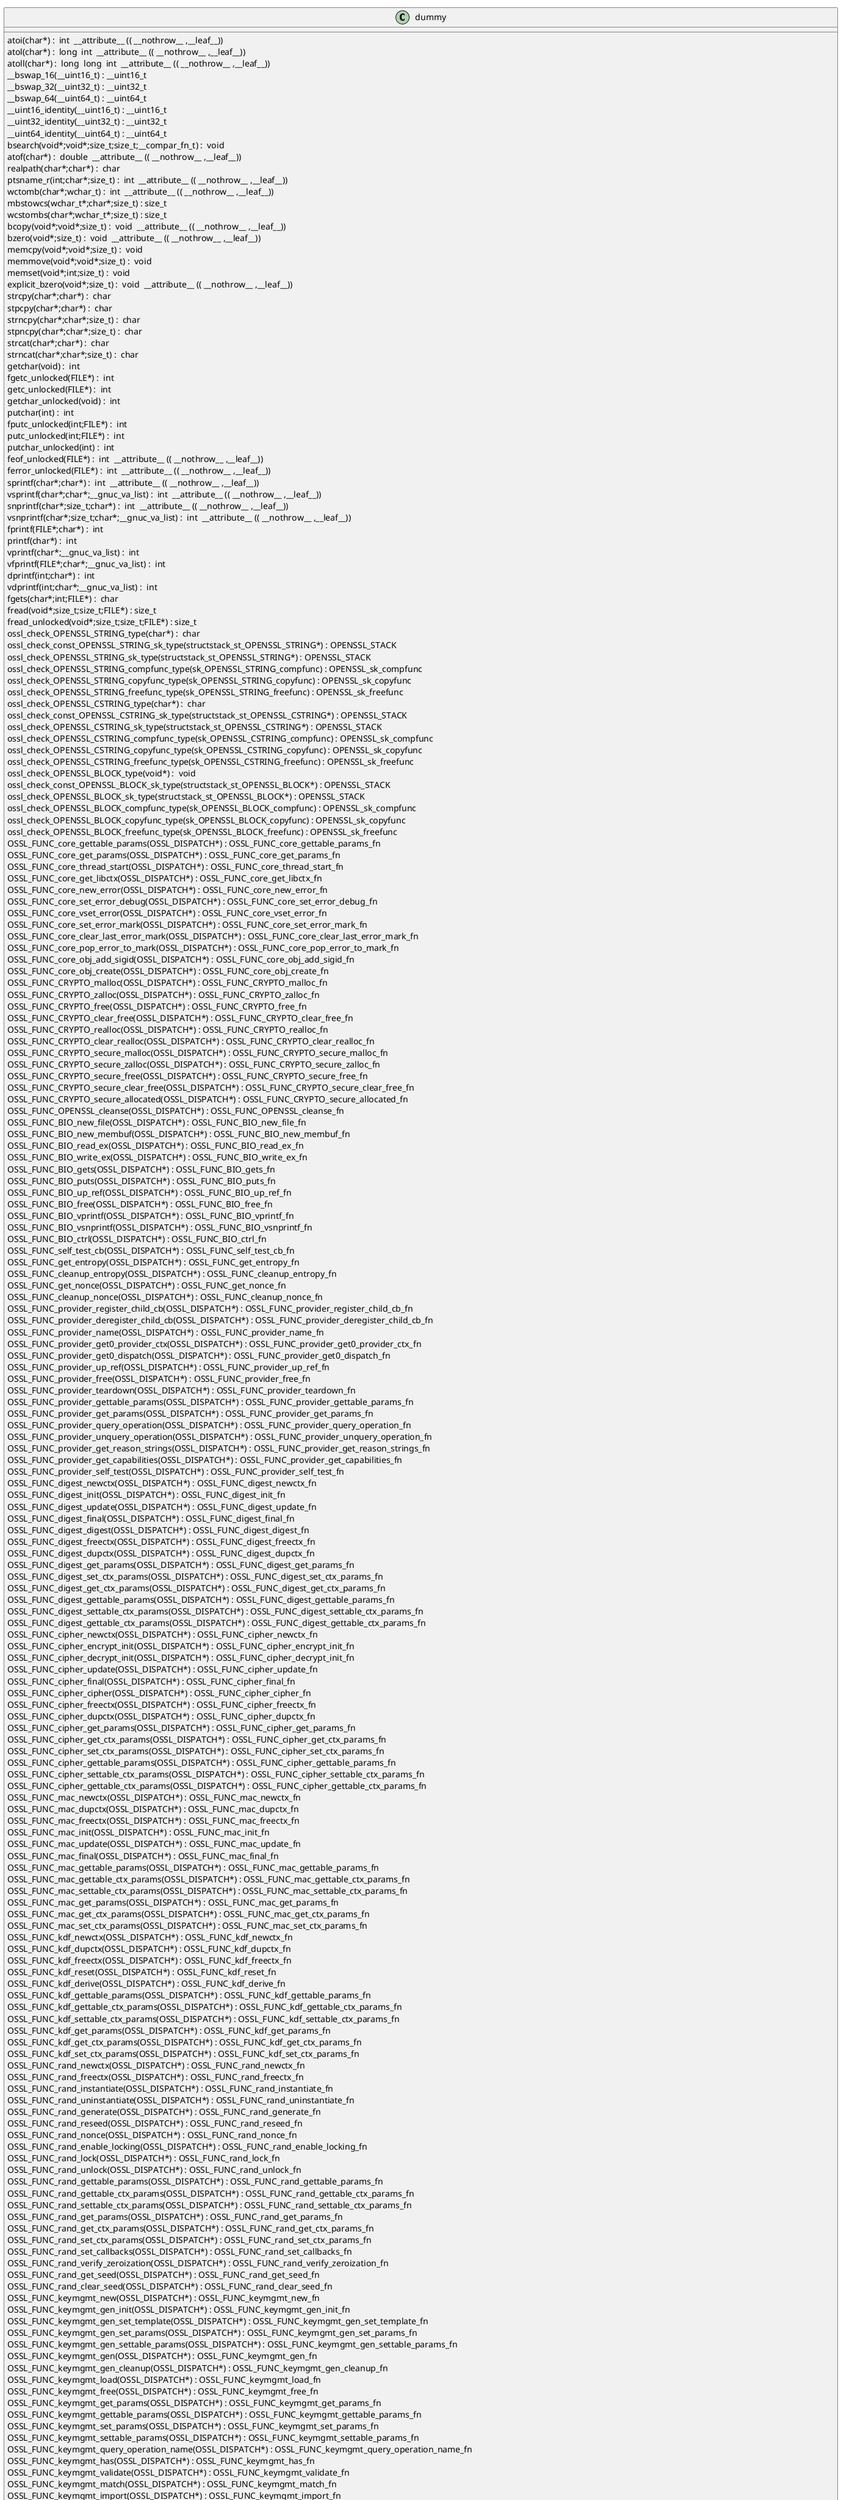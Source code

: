 @startuml
!pragma layout smetana
class dummy {
atoi(char*) :  int  __attribute__ (( __nothrow__ ,__leaf__)) [[[./../../../.././qc/providers/implementations/kdfs/hkdf.c.html#192]]]
atol(char*) :  long  int  __attribute__ (( __nothrow__ ,__leaf__)) [[[./../../../.././qc/providers/implementations/kdfs/hkdf.c.html#197]]]
atoll(char*) :  long  long  int  __attribute__ (( __nothrow__ ,__leaf__)) [[[./../../../.././qc/providers/implementations/kdfs/hkdf.c.html#204]]]
__bswap_16(__uint16_t) : __uint16_t [[[./../../../.././qc/providers/implementations/kdfs/hkdf.c.html#504]]]
__bswap_32(__uint32_t) : __uint32_t [[[./../../../.././qc/providers/implementations/kdfs/hkdf.c.html#519]]]
__bswap_64(__uint64_t) : __uint64_t [[[./../../../.././qc/providers/implementations/kdfs/hkdf.c.html#529]]]
__uint16_identity(__uint16_t) : __uint16_t [[[./../../../.././qc/providers/implementations/kdfs/hkdf.c.html#541]]]
__uint32_identity(__uint32_t) : __uint32_t [[[./../../../.././qc/providers/implementations/kdfs/hkdf.c.html#547]]]
__uint64_identity(__uint64_t) : __uint64_t [[[./../../../.././qc/providers/implementations/kdfs/hkdf.c.html#553]]]
bsearch(void*;void*;size_t;size_t;__compar_fn_t) :  void  [[[./../../../.././qc/providers/implementations/kdfs/hkdf.c.html#1221]]]
atof(char*) :  double  __attribute__ (( __nothrow__ ,__leaf__)) [[[./../../../.././qc/providers/implementations/kdfs/hkdf.c.html#1]]]
realpath(char*;char*) :  char  [[[./../../../.././qc/providers/implementations/kdfs/hkdf.c.html#1]]]
ptsname_r(int;char*;size_t) :  int  __attribute__ (( __nothrow__ ,__leaf__)) [[[./../../../.././qc/providers/implementations/kdfs/hkdf.c.html#1]]]
wctomb(char*;wchar_t) :  int  __attribute__ (( __nothrow__ ,__leaf__)) [[[./../../../.././qc/providers/implementations/kdfs/hkdf.c.html#1]]]
mbstowcs(wchar_t*;char*;size_t) : size_t [[[./../../../.././qc/providers/implementations/kdfs/hkdf.c.html#1]]]
wcstombs(char*;wchar_t*;size_t) : size_t [[[./../../../.././qc/providers/implementations/kdfs/hkdf.c.html#1]]]
bcopy(void*;void*;size_t) :  void  __attribute__ (( __nothrow__ ,__leaf__)) [[[./../../../.././qc/providers/implementations/kdfs/hkdf.c.html#1]]]
bzero(void*;size_t) :  void  __attribute__ (( __nothrow__ ,__leaf__)) [[[./../../../.././qc/providers/implementations/kdfs/hkdf.c.html#1]]]
memcpy(void*;void*;size_t) :  void  [[[./../../../.././qc/providers/implementations/kdfs/hkdf.c.html#1]]]
memmove(void*;void*;size_t) :  void  [[[./../../../.././qc/providers/implementations/kdfs/hkdf.c.html#1]]]
memset(void*;int;size_t) :  void  [[[./../../../.././qc/providers/implementations/kdfs/hkdf.c.html#1]]]
explicit_bzero(void*;size_t) :  void  __attribute__ (( __nothrow__ ,__leaf__)) [[[./../../../.././qc/providers/implementations/kdfs/hkdf.c.html#1]]]
strcpy(char*;char*) :  char  [[[./../../../.././qc/providers/implementations/kdfs/hkdf.c.html#1]]]
stpcpy(char*;char*) :  char  [[[./../../../.././qc/providers/implementations/kdfs/hkdf.c.html#1]]]
strncpy(char*;char*;size_t) :  char  [[[./../../../.././qc/providers/implementations/kdfs/hkdf.c.html#1]]]
stpncpy(char*;char*;size_t) :  char  [[[./../../../.././qc/providers/implementations/kdfs/hkdf.c.html#1]]]
strcat(char*;char*) :  char  [[[./../../../.././qc/providers/implementations/kdfs/hkdf.c.html#1]]]
strncat(char*;char*;size_t) :  char  [[[./../../../.././qc/providers/implementations/kdfs/hkdf.c.html#1]]]
getchar(void) :  int  [[[./../../../.././qc/providers/implementations/kdfs/hkdf.c.html#1]]]
fgetc_unlocked(FILE*) :  int  [[[./../../../.././qc/providers/implementations/kdfs/hkdf.c.html#1]]]
getc_unlocked(FILE*) :  int  [[[./../../../.././qc/providers/implementations/kdfs/hkdf.c.html#1]]]
getchar_unlocked(void) :  int  [[[./../../../.././qc/providers/implementations/kdfs/hkdf.c.html#1]]]
putchar(int) :  int  [[[./../../../.././qc/providers/implementations/kdfs/hkdf.c.html#1]]]
fputc_unlocked(int;FILE*) :  int  [[[./../../../.././qc/providers/implementations/kdfs/hkdf.c.html#1]]]
putc_unlocked(int;FILE*) :  int  [[[./../../../.././qc/providers/implementations/kdfs/hkdf.c.html#1]]]
putchar_unlocked(int) :  int  [[[./../../../.././qc/providers/implementations/kdfs/hkdf.c.html#1]]]
feof_unlocked(FILE*) :  int  __attribute__ (( __nothrow__ ,__leaf__)) [[[./../../../.././qc/providers/implementations/kdfs/hkdf.c.html#1]]]
ferror_unlocked(FILE*) :  int  __attribute__ (( __nothrow__ ,__leaf__)) [[[./../../../.././qc/providers/implementations/kdfs/hkdf.c.html#1]]]
sprintf(char*;char*) :  int  __attribute__ (( __nothrow__ ,__leaf__)) [[[./../../../.././qc/providers/implementations/kdfs/hkdf.c.html#1]]]
vsprintf(char*;char*;__gnuc_va_list) :  int  __attribute__ (( __nothrow__ ,__leaf__)) [[[./../../../.././qc/providers/implementations/kdfs/hkdf.c.html#1]]]
snprintf(char*;size_t;char*) :  int  __attribute__ (( __nothrow__ ,__leaf__)) [[[./../../../.././qc/providers/implementations/kdfs/hkdf.c.html#1]]]
vsnprintf(char*;size_t;char*;__gnuc_va_list) :  int  __attribute__ (( __nothrow__ ,__leaf__)) [[[./../../../.././qc/providers/implementations/kdfs/hkdf.c.html#1]]]
fprintf(FILE*;char*) :  int  [[[./../../../.././qc/providers/implementations/kdfs/hkdf.c.html#1]]]
printf(char*) :  int  [[[./../../../.././qc/providers/implementations/kdfs/hkdf.c.html#1]]]
vprintf(char*;__gnuc_va_list) :  int  [[[./../../../.././qc/providers/implementations/kdfs/hkdf.c.html#1]]]
vfprintf(FILE*;char*;__gnuc_va_list) :  int  [[[./../../../.././qc/providers/implementations/kdfs/hkdf.c.html#1]]]
dprintf(int;char*) :  int  [[[./../../../.././qc/providers/implementations/kdfs/hkdf.c.html#1]]]
vdprintf(int;char*;__gnuc_va_list) :  int  [[[./../../../.././qc/providers/implementations/kdfs/hkdf.c.html#1]]]
fgets(char*;int;FILE*) :  char  [[[./../../../.././qc/providers/implementations/kdfs/hkdf.c.html#1]]]
fread(void*;size_t;size_t;FILE*) : size_t [[[./../../../.././qc/providers/implementations/kdfs/hkdf.c.html#1]]]
fread_unlocked(void*;size_t;size_t;FILE*) : size_t [[[./../../../.././qc/providers/implementations/kdfs/hkdf.c.html#1]]]
ossl_check_OPENSSL_STRING_type(char*) :  char  [[[./../../../.././qc/providers/implementations/kdfs/hkdf.c.html#1]]]
ossl_check_const_OPENSSL_STRING_sk_type(structstack_st_OPENSSL_STRING*) : OPENSSL_STACK [[[./../../../.././qc/providers/implementations/kdfs/hkdf.c.html#1]]]
ossl_check_OPENSSL_STRING_sk_type(structstack_st_OPENSSL_STRING*) : OPENSSL_STACK [[[./../../../.././qc/providers/implementations/kdfs/hkdf.c.html#1]]]
ossl_check_OPENSSL_STRING_compfunc_type(sk_OPENSSL_STRING_compfunc) : OPENSSL_sk_compfunc [[[./../../../.././qc/providers/implementations/kdfs/hkdf.c.html#1]]]
ossl_check_OPENSSL_STRING_copyfunc_type(sk_OPENSSL_STRING_copyfunc) : OPENSSL_sk_copyfunc [[[./../../../.././qc/providers/implementations/kdfs/hkdf.c.html#1]]]
ossl_check_OPENSSL_STRING_freefunc_type(sk_OPENSSL_STRING_freefunc) : OPENSSL_sk_freefunc [[[./../../../.././qc/providers/implementations/kdfs/hkdf.c.html#1]]]
ossl_check_OPENSSL_CSTRING_type(char*) :  char  [[[./../../../.././qc/providers/implementations/kdfs/hkdf.c.html#1]]]
ossl_check_const_OPENSSL_CSTRING_sk_type(structstack_st_OPENSSL_CSTRING*) : OPENSSL_STACK [[[./../../../.././qc/providers/implementations/kdfs/hkdf.c.html#1]]]
ossl_check_OPENSSL_CSTRING_sk_type(structstack_st_OPENSSL_CSTRING*) : OPENSSL_STACK [[[./../../../.././qc/providers/implementations/kdfs/hkdf.c.html#1]]]
ossl_check_OPENSSL_CSTRING_compfunc_type(sk_OPENSSL_CSTRING_compfunc) : OPENSSL_sk_compfunc [[[./../../../.././qc/providers/implementations/kdfs/hkdf.c.html#1]]]
ossl_check_OPENSSL_CSTRING_copyfunc_type(sk_OPENSSL_CSTRING_copyfunc) : OPENSSL_sk_copyfunc [[[./../../../.././qc/providers/implementations/kdfs/hkdf.c.html#1]]]
ossl_check_OPENSSL_CSTRING_freefunc_type(sk_OPENSSL_CSTRING_freefunc) : OPENSSL_sk_freefunc [[[./../../../.././qc/providers/implementations/kdfs/hkdf.c.html#1]]]
ossl_check_OPENSSL_BLOCK_type(void*) :  void  [[[./../../../.././qc/providers/implementations/kdfs/hkdf.c.html#1]]]
ossl_check_const_OPENSSL_BLOCK_sk_type(structstack_st_OPENSSL_BLOCK*) : OPENSSL_STACK [[[./../../../.././qc/providers/implementations/kdfs/hkdf.c.html#1]]]
ossl_check_OPENSSL_BLOCK_sk_type(structstack_st_OPENSSL_BLOCK*) : OPENSSL_STACK [[[./../../../.././qc/providers/implementations/kdfs/hkdf.c.html#1]]]
ossl_check_OPENSSL_BLOCK_compfunc_type(sk_OPENSSL_BLOCK_compfunc) : OPENSSL_sk_compfunc [[[./../../../.././qc/providers/implementations/kdfs/hkdf.c.html#1]]]
ossl_check_OPENSSL_BLOCK_copyfunc_type(sk_OPENSSL_BLOCK_copyfunc) : OPENSSL_sk_copyfunc [[[./../../../.././qc/providers/implementations/kdfs/hkdf.c.html#1]]]
ossl_check_OPENSSL_BLOCK_freefunc_type(sk_OPENSSL_BLOCK_freefunc) : OPENSSL_sk_freefunc [[[./../../../.././qc/providers/implementations/kdfs/hkdf.c.html#1]]]
OSSL_FUNC_core_gettable_params(OSSL_DISPATCH*) : OSSL_FUNC_core_gettable_params_fn [[[./../../../.././qc/providers/implementations/kdfs/hkdf.c.html#1]]]
OSSL_FUNC_core_get_params(OSSL_DISPATCH*) : OSSL_FUNC_core_get_params_fn [[[./../../../.././qc/providers/implementations/kdfs/hkdf.c.html#1]]]
OSSL_FUNC_core_thread_start(OSSL_DISPATCH*) : OSSL_FUNC_core_thread_start_fn [[[./../../../.././qc/providers/implementations/kdfs/hkdf.c.html#1]]]
OSSL_FUNC_core_get_libctx(OSSL_DISPATCH*) : OSSL_FUNC_core_get_libctx_fn [[[./../../../.././qc/providers/implementations/kdfs/hkdf.c.html#1]]]
OSSL_FUNC_core_new_error(OSSL_DISPATCH*) : OSSL_FUNC_core_new_error_fn [[[./../../../.././qc/providers/implementations/kdfs/hkdf.c.html#1]]]
OSSL_FUNC_core_set_error_debug(OSSL_DISPATCH*) : OSSL_FUNC_core_set_error_debug_fn [[[./../../../.././qc/providers/implementations/kdfs/hkdf.c.html#1]]]
OSSL_FUNC_core_vset_error(OSSL_DISPATCH*) : OSSL_FUNC_core_vset_error_fn [[[./../../../.././qc/providers/implementations/kdfs/hkdf.c.html#1]]]
OSSL_FUNC_core_set_error_mark(OSSL_DISPATCH*) : OSSL_FUNC_core_set_error_mark_fn [[[./../../../.././qc/providers/implementations/kdfs/hkdf.c.html#1]]]
OSSL_FUNC_core_clear_last_error_mark(OSSL_DISPATCH*) : OSSL_FUNC_core_clear_last_error_mark_fn [[[./../../../.././qc/providers/implementations/kdfs/hkdf.c.html#1]]]
OSSL_FUNC_core_pop_error_to_mark(OSSL_DISPATCH*) : OSSL_FUNC_core_pop_error_to_mark_fn [[[./../../../.././qc/providers/implementations/kdfs/hkdf.c.html#1]]]
OSSL_FUNC_core_obj_add_sigid(OSSL_DISPATCH*) : OSSL_FUNC_core_obj_add_sigid_fn [[[./../../../.././qc/providers/implementations/kdfs/hkdf.c.html#1]]]
OSSL_FUNC_core_obj_create(OSSL_DISPATCH*) : OSSL_FUNC_core_obj_create_fn [[[./../../../.././qc/providers/implementations/kdfs/hkdf.c.html#1]]]
OSSL_FUNC_CRYPTO_malloc(OSSL_DISPATCH*) : OSSL_FUNC_CRYPTO_malloc_fn [[[./../../../.././qc/providers/implementations/kdfs/hkdf.c.html#1]]]
OSSL_FUNC_CRYPTO_zalloc(OSSL_DISPATCH*) : OSSL_FUNC_CRYPTO_zalloc_fn [[[./../../../.././qc/providers/implementations/kdfs/hkdf.c.html#1]]]
OSSL_FUNC_CRYPTO_free(OSSL_DISPATCH*) : OSSL_FUNC_CRYPTO_free_fn [[[./../../../.././qc/providers/implementations/kdfs/hkdf.c.html#1]]]
OSSL_FUNC_CRYPTO_clear_free(OSSL_DISPATCH*) : OSSL_FUNC_CRYPTO_clear_free_fn [[[./../../../.././qc/providers/implementations/kdfs/hkdf.c.html#1]]]
OSSL_FUNC_CRYPTO_realloc(OSSL_DISPATCH*) : OSSL_FUNC_CRYPTO_realloc_fn [[[./../../../.././qc/providers/implementations/kdfs/hkdf.c.html#1]]]
OSSL_FUNC_CRYPTO_clear_realloc(OSSL_DISPATCH*) : OSSL_FUNC_CRYPTO_clear_realloc_fn [[[./../../../.././qc/providers/implementations/kdfs/hkdf.c.html#1]]]
OSSL_FUNC_CRYPTO_secure_malloc(OSSL_DISPATCH*) : OSSL_FUNC_CRYPTO_secure_malloc_fn [[[./../../../.././qc/providers/implementations/kdfs/hkdf.c.html#1]]]
OSSL_FUNC_CRYPTO_secure_zalloc(OSSL_DISPATCH*) : OSSL_FUNC_CRYPTO_secure_zalloc_fn [[[./../../../.././qc/providers/implementations/kdfs/hkdf.c.html#1]]]
OSSL_FUNC_CRYPTO_secure_free(OSSL_DISPATCH*) : OSSL_FUNC_CRYPTO_secure_free_fn [[[./../../../.././qc/providers/implementations/kdfs/hkdf.c.html#1]]]
OSSL_FUNC_CRYPTO_secure_clear_free(OSSL_DISPATCH*) : OSSL_FUNC_CRYPTO_secure_clear_free_fn [[[./../../../.././qc/providers/implementations/kdfs/hkdf.c.html#1]]]
OSSL_FUNC_CRYPTO_secure_allocated(OSSL_DISPATCH*) : OSSL_FUNC_CRYPTO_secure_allocated_fn [[[./../../../.././qc/providers/implementations/kdfs/hkdf.c.html#1]]]
OSSL_FUNC_OPENSSL_cleanse(OSSL_DISPATCH*) : OSSL_FUNC_OPENSSL_cleanse_fn [[[./../../../.././qc/providers/implementations/kdfs/hkdf.c.html#1]]]
OSSL_FUNC_BIO_new_file(OSSL_DISPATCH*) : OSSL_FUNC_BIO_new_file_fn [[[./../../../.././qc/providers/implementations/kdfs/hkdf.c.html#1]]]
OSSL_FUNC_BIO_new_membuf(OSSL_DISPATCH*) : OSSL_FUNC_BIO_new_membuf_fn [[[./../../../.././qc/providers/implementations/kdfs/hkdf.c.html#1]]]
OSSL_FUNC_BIO_read_ex(OSSL_DISPATCH*) : OSSL_FUNC_BIO_read_ex_fn [[[./../../../.././qc/providers/implementations/kdfs/hkdf.c.html#1]]]
OSSL_FUNC_BIO_write_ex(OSSL_DISPATCH*) : OSSL_FUNC_BIO_write_ex_fn [[[./../../../.././qc/providers/implementations/kdfs/hkdf.c.html#1]]]
OSSL_FUNC_BIO_gets(OSSL_DISPATCH*) : OSSL_FUNC_BIO_gets_fn [[[./../../../.././qc/providers/implementations/kdfs/hkdf.c.html#1]]]
OSSL_FUNC_BIO_puts(OSSL_DISPATCH*) : OSSL_FUNC_BIO_puts_fn [[[./../../../.././qc/providers/implementations/kdfs/hkdf.c.html#1]]]
OSSL_FUNC_BIO_up_ref(OSSL_DISPATCH*) : OSSL_FUNC_BIO_up_ref_fn [[[./../../../.././qc/providers/implementations/kdfs/hkdf.c.html#1]]]
OSSL_FUNC_BIO_free(OSSL_DISPATCH*) : OSSL_FUNC_BIO_free_fn [[[./../../../.././qc/providers/implementations/kdfs/hkdf.c.html#1]]]
OSSL_FUNC_BIO_vprintf(OSSL_DISPATCH*) : OSSL_FUNC_BIO_vprintf_fn [[[./../../../.././qc/providers/implementations/kdfs/hkdf.c.html#1]]]
OSSL_FUNC_BIO_vsnprintf(OSSL_DISPATCH*) : OSSL_FUNC_BIO_vsnprintf_fn [[[./../../../.././qc/providers/implementations/kdfs/hkdf.c.html#1]]]
OSSL_FUNC_BIO_ctrl(OSSL_DISPATCH*) : OSSL_FUNC_BIO_ctrl_fn [[[./../../../.././qc/providers/implementations/kdfs/hkdf.c.html#1]]]
OSSL_FUNC_self_test_cb(OSSL_DISPATCH*) : OSSL_FUNC_self_test_cb_fn [[[./../../../.././qc/providers/implementations/kdfs/hkdf.c.html#1]]]
OSSL_FUNC_get_entropy(OSSL_DISPATCH*) : OSSL_FUNC_get_entropy_fn [[[./../../../.././qc/providers/implementations/kdfs/hkdf.c.html#1]]]
OSSL_FUNC_cleanup_entropy(OSSL_DISPATCH*) : OSSL_FUNC_cleanup_entropy_fn [[[./../../../.././qc/providers/implementations/kdfs/hkdf.c.html#1]]]
OSSL_FUNC_get_nonce(OSSL_DISPATCH*) : OSSL_FUNC_get_nonce_fn [[[./../../../.././qc/providers/implementations/kdfs/hkdf.c.html#1]]]
OSSL_FUNC_cleanup_nonce(OSSL_DISPATCH*) : OSSL_FUNC_cleanup_nonce_fn [[[./../../../.././qc/providers/implementations/kdfs/hkdf.c.html#1]]]
OSSL_FUNC_provider_register_child_cb(OSSL_DISPATCH*) : OSSL_FUNC_provider_register_child_cb_fn [[[./../../../.././qc/providers/implementations/kdfs/hkdf.c.html#1]]]
OSSL_FUNC_provider_deregister_child_cb(OSSL_DISPATCH*) : OSSL_FUNC_provider_deregister_child_cb_fn [[[./../../../.././qc/providers/implementations/kdfs/hkdf.c.html#1]]]
OSSL_FUNC_provider_name(OSSL_DISPATCH*) : OSSL_FUNC_provider_name_fn [[[./../../../.././qc/providers/implementations/kdfs/hkdf.c.html#1]]]
OSSL_FUNC_provider_get0_provider_ctx(OSSL_DISPATCH*) : OSSL_FUNC_provider_get0_provider_ctx_fn [[[./../../../.././qc/providers/implementations/kdfs/hkdf.c.html#1]]]
OSSL_FUNC_provider_get0_dispatch(OSSL_DISPATCH*) : OSSL_FUNC_provider_get0_dispatch_fn [[[./../../../.././qc/providers/implementations/kdfs/hkdf.c.html#1]]]
OSSL_FUNC_provider_up_ref(OSSL_DISPATCH*) : OSSL_FUNC_provider_up_ref_fn [[[./../../../.././qc/providers/implementations/kdfs/hkdf.c.html#1]]]
OSSL_FUNC_provider_free(OSSL_DISPATCH*) : OSSL_FUNC_provider_free_fn [[[./../../../.././qc/providers/implementations/kdfs/hkdf.c.html#1]]]
OSSL_FUNC_provider_teardown(OSSL_DISPATCH*) : OSSL_FUNC_provider_teardown_fn [[[./../../../.././qc/providers/implementations/kdfs/hkdf.c.html#1]]]
OSSL_FUNC_provider_gettable_params(OSSL_DISPATCH*) : OSSL_FUNC_provider_gettable_params_fn [[[./../../../.././qc/providers/implementations/kdfs/hkdf.c.html#1]]]
OSSL_FUNC_provider_get_params(OSSL_DISPATCH*) : OSSL_FUNC_provider_get_params_fn [[[./../../../.././qc/providers/implementations/kdfs/hkdf.c.html#1]]]
OSSL_FUNC_provider_query_operation(OSSL_DISPATCH*) : OSSL_FUNC_provider_query_operation_fn [[[./../../../.././qc/providers/implementations/kdfs/hkdf.c.html#1]]]
OSSL_FUNC_provider_unquery_operation(OSSL_DISPATCH*) : OSSL_FUNC_provider_unquery_operation_fn [[[./../../../.././qc/providers/implementations/kdfs/hkdf.c.html#1]]]
OSSL_FUNC_provider_get_reason_strings(OSSL_DISPATCH*) : OSSL_FUNC_provider_get_reason_strings_fn [[[./../../../.././qc/providers/implementations/kdfs/hkdf.c.html#1]]]
OSSL_FUNC_provider_get_capabilities(OSSL_DISPATCH*) : OSSL_FUNC_provider_get_capabilities_fn [[[./../../../.././qc/providers/implementations/kdfs/hkdf.c.html#1]]]
OSSL_FUNC_provider_self_test(OSSL_DISPATCH*) : OSSL_FUNC_provider_self_test_fn [[[./../../../.././qc/providers/implementations/kdfs/hkdf.c.html#1]]]
OSSL_FUNC_digest_newctx(OSSL_DISPATCH*) : OSSL_FUNC_digest_newctx_fn [[[./../../../.././qc/providers/implementations/kdfs/hkdf.c.html#1]]]
OSSL_FUNC_digest_init(OSSL_DISPATCH*) : OSSL_FUNC_digest_init_fn [[[./../../../.././qc/providers/implementations/kdfs/hkdf.c.html#1]]]
OSSL_FUNC_digest_update(OSSL_DISPATCH*) : OSSL_FUNC_digest_update_fn [[[./../../../.././qc/providers/implementations/kdfs/hkdf.c.html#1]]]
OSSL_FUNC_digest_final(OSSL_DISPATCH*) : OSSL_FUNC_digest_final_fn [[[./../../../.././qc/providers/implementations/kdfs/hkdf.c.html#1]]]
OSSL_FUNC_digest_digest(OSSL_DISPATCH*) : OSSL_FUNC_digest_digest_fn [[[./../../../.././qc/providers/implementations/kdfs/hkdf.c.html#1]]]
OSSL_FUNC_digest_freectx(OSSL_DISPATCH*) : OSSL_FUNC_digest_freectx_fn [[[./../../../.././qc/providers/implementations/kdfs/hkdf.c.html#1]]]
OSSL_FUNC_digest_dupctx(OSSL_DISPATCH*) : OSSL_FUNC_digest_dupctx_fn [[[./../../../.././qc/providers/implementations/kdfs/hkdf.c.html#1]]]
OSSL_FUNC_digest_get_params(OSSL_DISPATCH*) : OSSL_FUNC_digest_get_params_fn [[[./../../../.././qc/providers/implementations/kdfs/hkdf.c.html#1]]]
OSSL_FUNC_digest_set_ctx_params(OSSL_DISPATCH*) : OSSL_FUNC_digest_set_ctx_params_fn [[[./../../../.././qc/providers/implementations/kdfs/hkdf.c.html#1]]]
OSSL_FUNC_digest_get_ctx_params(OSSL_DISPATCH*) : OSSL_FUNC_digest_get_ctx_params_fn [[[./../../../.././qc/providers/implementations/kdfs/hkdf.c.html#1]]]
OSSL_FUNC_digest_gettable_params(OSSL_DISPATCH*) : OSSL_FUNC_digest_gettable_params_fn [[[./../../../.././qc/providers/implementations/kdfs/hkdf.c.html#1]]]
OSSL_FUNC_digest_settable_ctx_params(OSSL_DISPATCH*) : OSSL_FUNC_digest_settable_ctx_params_fn [[[./../../../.././qc/providers/implementations/kdfs/hkdf.c.html#1]]]
OSSL_FUNC_digest_gettable_ctx_params(OSSL_DISPATCH*) : OSSL_FUNC_digest_gettable_ctx_params_fn [[[./../../../.././qc/providers/implementations/kdfs/hkdf.c.html#1]]]
OSSL_FUNC_cipher_newctx(OSSL_DISPATCH*) : OSSL_FUNC_cipher_newctx_fn [[[./../../../.././qc/providers/implementations/kdfs/hkdf.c.html#1]]]
OSSL_FUNC_cipher_encrypt_init(OSSL_DISPATCH*) : OSSL_FUNC_cipher_encrypt_init_fn [[[./../../../.././qc/providers/implementations/kdfs/hkdf.c.html#1]]]
OSSL_FUNC_cipher_decrypt_init(OSSL_DISPATCH*) : OSSL_FUNC_cipher_decrypt_init_fn [[[./../../../.././qc/providers/implementations/kdfs/hkdf.c.html#1]]]
OSSL_FUNC_cipher_update(OSSL_DISPATCH*) : OSSL_FUNC_cipher_update_fn [[[./../../../.././qc/providers/implementations/kdfs/hkdf.c.html#1]]]
OSSL_FUNC_cipher_final(OSSL_DISPATCH*) : OSSL_FUNC_cipher_final_fn [[[./../../../.././qc/providers/implementations/kdfs/hkdf.c.html#1]]]
OSSL_FUNC_cipher_cipher(OSSL_DISPATCH*) : OSSL_FUNC_cipher_cipher_fn [[[./../../../.././qc/providers/implementations/kdfs/hkdf.c.html#1]]]
OSSL_FUNC_cipher_freectx(OSSL_DISPATCH*) : OSSL_FUNC_cipher_freectx_fn [[[./../../../.././qc/providers/implementations/kdfs/hkdf.c.html#1]]]
OSSL_FUNC_cipher_dupctx(OSSL_DISPATCH*) : OSSL_FUNC_cipher_dupctx_fn [[[./../../../.././qc/providers/implementations/kdfs/hkdf.c.html#1]]]
OSSL_FUNC_cipher_get_params(OSSL_DISPATCH*) : OSSL_FUNC_cipher_get_params_fn [[[./../../../.././qc/providers/implementations/kdfs/hkdf.c.html#1]]]
OSSL_FUNC_cipher_get_ctx_params(OSSL_DISPATCH*) : OSSL_FUNC_cipher_get_ctx_params_fn [[[./../../../.././qc/providers/implementations/kdfs/hkdf.c.html#1]]]
OSSL_FUNC_cipher_set_ctx_params(OSSL_DISPATCH*) : OSSL_FUNC_cipher_set_ctx_params_fn [[[./../../../.././qc/providers/implementations/kdfs/hkdf.c.html#1]]]
OSSL_FUNC_cipher_gettable_params(OSSL_DISPATCH*) : OSSL_FUNC_cipher_gettable_params_fn [[[./../../../.././qc/providers/implementations/kdfs/hkdf.c.html#1]]]
OSSL_FUNC_cipher_settable_ctx_params(OSSL_DISPATCH*) : OSSL_FUNC_cipher_settable_ctx_params_fn [[[./../../../.././qc/providers/implementations/kdfs/hkdf.c.html#1]]]
OSSL_FUNC_cipher_gettable_ctx_params(OSSL_DISPATCH*) : OSSL_FUNC_cipher_gettable_ctx_params_fn [[[./../../../.././qc/providers/implementations/kdfs/hkdf.c.html#1]]]
OSSL_FUNC_mac_newctx(OSSL_DISPATCH*) : OSSL_FUNC_mac_newctx_fn [[[./../../../.././qc/providers/implementations/kdfs/hkdf.c.html#1]]]
OSSL_FUNC_mac_dupctx(OSSL_DISPATCH*) : OSSL_FUNC_mac_dupctx_fn [[[./../../../.././qc/providers/implementations/kdfs/hkdf.c.html#1]]]
OSSL_FUNC_mac_freectx(OSSL_DISPATCH*) : OSSL_FUNC_mac_freectx_fn [[[./../../../.././qc/providers/implementations/kdfs/hkdf.c.html#1]]]
OSSL_FUNC_mac_init(OSSL_DISPATCH*) : OSSL_FUNC_mac_init_fn [[[./../../../.././qc/providers/implementations/kdfs/hkdf.c.html#1]]]
OSSL_FUNC_mac_update(OSSL_DISPATCH*) : OSSL_FUNC_mac_update_fn [[[./../../../.././qc/providers/implementations/kdfs/hkdf.c.html#1]]]
OSSL_FUNC_mac_final(OSSL_DISPATCH*) : OSSL_FUNC_mac_final_fn [[[./../../../.././qc/providers/implementations/kdfs/hkdf.c.html#1]]]
OSSL_FUNC_mac_gettable_params(OSSL_DISPATCH*) : OSSL_FUNC_mac_gettable_params_fn [[[./../../../.././qc/providers/implementations/kdfs/hkdf.c.html#1]]]
OSSL_FUNC_mac_gettable_ctx_params(OSSL_DISPATCH*) : OSSL_FUNC_mac_gettable_ctx_params_fn [[[./../../../.././qc/providers/implementations/kdfs/hkdf.c.html#1]]]
OSSL_FUNC_mac_settable_ctx_params(OSSL_DISPATCH*) : OSSL_FUNC_mac_settable_ctx_params_fn [[[./../../../.././qc/providers/implementations/kdfs/hkdf.c.html#1]]]
OSSL_FUNC_mac_get_params(OSSL_DISPATCH*) : OSSL_FUNC_mac_get_params_fn [[[./../../../.././qc/providers/implementations/kdfs/hkdf.c.html#1]]]
OSSL_FUNC_mac_get_ctx_params(OSSL_DISPATCH*) : OSSL_FUNC_mac_get_ctx_params_fn [[[./../../../.././qc/providers/implementations/kdfs/hkdf.c.html#1]]]
OSSL_FUNC_mac_set_ctx_params(OSSL_DISPATCH*) : OSSL_FUNC_mac_set_ctx_params_fn [[[./../../../.././qc/providers/implementations/kdfs/hkdf.c.html#1]]]
OSSL_FUNC_kdf_newctx(OSSL_DISPATCH*) : OSSL_FUNC_kdf_newctx_fn [[[./../../../.././qc/providers/implementations/kdfs/hkdf.c.html#1]]]
OSSL_FUNC_kdf_dupctx(OSSL_DISPATCH*) : OSSL_FUNC_kdf_dupctx_fn [[[./../../../.././qc/providers/implementations/kdfs/hkdf.c.html#1]]]
OSSL_FUNC_kdf_freectx(OSSL_DISPATCH*) : OSSL_FUNC_kdf_freectx_fn [[[./../../../.././qc/providers/implementations/kdfs/hkdf.c.html#1]]]
OSSL_FUNC_kdf_reset(OSSL_DISPATCH*) : OSSL_FUNC_kdf_reset_fn [[[./../../../.././qc/providers/implementations/kdfs/hkdf.c.html#1]]]
OSSL_FUNC_kdf_derive(OSSL_DISPATCH*) : OSSL_FUNC_kdf_derive_fn [[[./../../../.././qc/providers/implementations/kdfs/hkdf.c.html#1]]]
OSSL_FUNC_kdf_gettable_params(OSSL_DISPATCH*) : OSSL_FUNC_kdf_gettable_params_fn [[[./../../../.././qc/providers/implementations/kdfs/hkdf.c.html#1]]]
OSSL_FUNC_kdf_gettable_ctx_params(OSSL_DISPATCH*) : OSSL_FUNC_kdf_gettable_ctx_params_fn [[[./../../../.././qc/providers/implementations/kdfs/hkdf.c.html#1]]]
OSSL_FUNC_kdf_settable_ctx_params(OSSL_DISPATCH*) : OSSL_FUNC_kdf_settable_ctx_params_fn [[[./../../../.././qc/providers/implementations/kdfs/hkdf.c.html#1]]]
OSSL_FUNC_kdf_get_params(OSSL_DISPATCH*) : OSSL_FUNC_kdf_get_params_fn [[[./../../../.././qc/providers/implementations/kdfs/hkdf.c.html#1]]]
OSSL_FUNC_kdf_get_ctx_params(OSSL_DISPATCH*) : OSSL_FUNC_kdf_get_ctx_params_fn [[[./../../../.././qc/providers/implementations/kdfs/hkdf.c.html#1]]]
OSSL_FUNC_kdf_set_ctx_params(OSSL_DISPATCH*) : OSSL_FUNC_kdf_set_ctx_params_fn [[[./../../../.././qc/providers/implementations/kdfs/hkdf.c.html#1]]]
OSSL_FUNC_rand_newctx(OSSL_DISPATCH*) : OSSL_FUNC_rand_newctx_fn [[[./../../../.././qc/providers/implementations/kdfs/hkdf.c.html#1]]]
OSSL_FUNC_rand_freectx(OSSL_DISPATCH*) : OSSL_FUNC_rand_freectx_fn [[[./../../../.././qc/providers/implementations/kdfs/hkdf.c.html#1]]]
OSSL_FUNC_rand_instantiate(OSSL_DISPATCH*) : OSSL_FUNC_rand_instantiate_fn [[[./../../../.././qc/providers/implementations/kdfs/hkdf.c.html#1]]]
OSSL_FUNC_rand_uninstantiate(OSSL_DISPATCH*) : OSSL_FUNC_rand_uninstantiate_fn [[[./../../../.././qc/providers/implementations/kdfs/hkdf.c.html#1]]]
OSSL_FUNC_rand_generate(OSSL_DISPATCH*) : OSSL_FUNC_rand_generate_fn [[[./../../../.././qc/providers/implementations/kdfs/hkdf.c.html#1]]]
OSSL_FUNC_rand_reseed(OSSL_DISPATCH*) : OSSL_FUNC_rand_reseed_fn [[[./../../../.././qc/providers/implementations/kdfs/hkdf.c.html#1]]]
OSSL_FUNC_rand_nonce(OSSL_DISPATCH*) : OSSL_FUNC_rand_nonce_fn [[[./../../../.././qc/providers/implementations/kdfs/hkdf.c.html#1]]]
OSSL_FUNC_rand_enable_locking(OSSL_DISPATCH*) : OSSL_FUNC_rand_enable_locking_fn [[[./../../../.././qc/providers/implementations/kdfs/hkdf.c.html#1]]]
OSSL_FUNC_rand_lock(OSSL_DISPATCH*) : OSSL_FUNC_rand_lock_fn [[[./../../../.././qc/providers/implementations/kdfs/hkdf.c.html#1]]]
OSSL_FUNC_rand_unlock(OSSL_DISPATCH*) : OSSL_FUNC_rand_unlock_fn [[[./../../../.././qc/providers/implementations/kdfs/hkdf.c.html#1]]]
OSSL_FUNC_rand_gettable_params(OSSL_DISPATCH*) : OSSL_FUNC_rand_gettable_params_fn [[[./../../../.././qc/providers/implementations/kdfs/hkdf.c.html#1]]]
OSSL_FUNC_rand_gettable_ctx_params(OSSL_DISPATCH*) : OSSL_FUNC_rand_gettable_ctx_params_fn [[[./../../../.././qc/providers/implementations/kdfs/hkdf.c.html#1]]]
OSSL_FUNC_rand_settable_ctx_params(OSSL_DISPATCH*) : OSSL_FUNC_rand_settable_ctx_params_fn [[[./../../../.././qc/providers/implementations/kdfs/hkdf.c.html#1]]]
OSSL_FUNC_rand_get_params(OSSL_DISPATCH*) : OSSL_FUNC_rand_get_params_fn [[[./../../../.././qc/providers/implementations/kdfs/hkdf.c.html#1]]]
OSSL_FUNC_rand_get_ctx_params(OSSL_DISPATCH*) : OSSL_FUNC_rand_get_ctx_params_fn [[[./../../../.././qc/providers/implementations/kdfs/hkdf.c.html#1]]]
OSSL_FUNC_rand_set_ctx_params(OSSL_DISPATCH*) : OSSL_FUNC_rand_set_ctx_params_fn [[[./../../../.././qc/providers/implementations/kdfs/hkdf.c.html#1]]]
OSSL_FUNC_rand_set_callbacks(OSSL_DISPATCH*) : OSSL_FUNC_rand_set_callbacks_fn [[[./../../../.././qc/providers/implementations/kdfs/hkdf.c.html#1]]]
OSSL_FUNC_rand_verify_zeroization(OSSL_DISPATCH*) : OSSL_FUNC_rand_verify_zeroization_fn [[[./../../../.././qc/providers/implementations/kdfs/hkdf.c.html#1]]]
OSSL_FUNC_rand_get_seed(OSSL_DISPATCH*) : OSSL_FUNC_rand_get_seed_fn [[[./../../../.././qc/providers/implementations/kdfs/hkdf.c.html#1]]]
OSSL_FUNC_rand_clear_seed(OSSL_DISPATCH*) : OSSL_FUNC_rand_clear_seed_fn [[[./../../../.././qc/providers/implementations/kdfs/hkdf.c.html#1]]]
OSSL_FUNC_keymgmt_new(OSSL_DISPATCH*) : OSSL_FUNC_keymgmt_new_fn [[[./../../../.././qc/providers/implementations/kdfs/hkdf.c.html#1]]]
OSSL_FUNC_keymgmt_gen_init(OSSL_DISPATCH*) : OSSL_FUNC_keymgmt_gen_init_fn [[[./../../../.././qc/providers/implementations/kdfs/hkdf.c.html#1]]]
OSSL_FUNC_keymgmt_gen_set_template(OSSL_DISPATCH*) : OSSL_FUNC_keymgmt_gen_set_template_fn [[[./../../../.././qc/providers/implementations/kdfs/hkdf.c.html#1]]]
OSSL_FUNC_keymgmt_gen_set_params(OSSL_DISPATCH*) : OSSL_FUNC_keymgmt_gen_set_params_fn [[[./../../../.././qc/providers/implementations/kdfs/hkdf.c.html#1]]]
OSSL_FUNC_keymgmt_gen_settable_params(OSSL_DISPATCH*) : OSSL_FUNC_keymgmt_gen_settable_params_fn [[[./../../../.././qc/providers/implementations/kdfs/hkdf.c.html#1]]]
OSSL_FUNC_keymgmt_gen(OSSL_DISPATCH*) : OSSL_FUNC_keymgmt_gen_fn [[[./../../../.././qc/providers/implementations/kdfs/hkdf.c.html#1]]]
OSSL_FUNC_keymgmt_gen_cleanup(OSSL_DISPATCH*) : OSSL_FUNC_keymgmt_gen_cleanup_fn [[[./../../../.././qc/providers/implementations/kdfs/hkdf.c.html#1]]]
OSSL_FUNC_keymgmt_load(OSSL_DISPATCH*) : OSSL_FUNC_keymgmt_load_fn [[[./../../../.././qc/providers/implementations/kdfs/hkdf.c.html#1]]]
OSSL_FUNC_keymgmt_free(OSSL_DISPATCH*) : OSSL_FUNC_keymgmt_free_fn [[[./../../../.././qc/providers/implementations/kdfs/hkdf.c.html#1]]]
OSSL_FUNC_keymgmt_get_params(OSSL_DISPATCH*) : OSSL_FUNC_keymgmt_get_params_fn [[[./../../../.././qc/providers/implementations/kdfs/hkdf.c.html#1]]]
OSSL_FUNC_keymgmt_gettable_params(OSSL_DISPATCH*) : OSSL_FUNC_keymgmt_gettable_params_fn [[[./../../../.././qc/providers/implementations/kdfs/hkdf.c.html#1]]]
OSSL_FUNC_keymgmt_set_params(OSSL_DISPATCH*) : OSSL_FUNC_keymgmt_set_params_fn [[[./../../../.././qc/providers/implementations/kdfs/hkdf.c.html#1]]]
OSSL_FUNC_keymgmt_settable_params(OSSL_DISPATCH*) : OSSL_FUNC_keymgmt_settable_params_fn [[[./../../../.././qc/providers/implementations/kdfs/hkdf.c.html#1]]]
OSSL_FUNC_keymgmt_query_operation_name(OSSL_DISPATCH*) : OSSL_FUNC_keymgmt_query_operation_name_fn [[[./../../../.././qc/providers/implementations/kdfs/hkdf.c.html#1]]]
OSSL_FUNC_keymgmt_has(OSSL_DISPATCH*) : OSSL_FUNC_keymgmt_has_fn [[[./../../../.././qc/providers/implementations/kdfs/hkdf.c.html#1]]]
OSSL_FUNC_keymgmt_validate(OSSL_DISPATCH*) : OSSL_FUNC_keymgmt_validate_fn [[[./../../../.././qc/providers/implementations/kdfs/hkdf.c.html#1]]]
OSSL_FUNC_keymgmt_match(OSSL_DISPATCH*) : OSSL_FUNC_keymgmt_match_fn [[[./../../../.././qc/providers/implementations/kdfs/hkdf.c.html#1]]]
OSSL_FUNC_keymgmt_import(OSSL_DISPATCH*) : OSSL_FUNC_keymgmt_import_fn [[[./../../../.././qc/providers/implementations/kdfs/hkdf.c.html#1]]]
OSSL_FUNC_keymgmt_import_types(OSSL_DISPATCH*) : OSSL_FUNC_keymgmt_import_types_fn [[[./../../../.././qc/providers/implementations/kdfs/hkdf.c.html#1]]]
OSSL_FUNC_keymgmt_export(OSSL_DISPATCH*) : OSSL_FUNC_keymgmt_export_fn [[[./../../../.././qc/providers/implementations/kdfs/hkdf.c.html#1]]]
OSSL_FUNC_keymgmt_export_types(OSSL_DISPATCH*) : OSSL_FUNC_keymgmt_export_types_fn [[[./../../../.././qc/providers/implementations/kdfs/hkdf.c.html#1]]]
OSSL_FUNC_keymgmt_dup(OSSL_DISPATCH*) : OSSL_FUNC_keymgmt_dup_fn [[[./../../../.././qc/providers/implementations/kdfs/hkdf.c.html#1]]]
OSSL_FUNC_keyexch_newctx(OSSL_DISPATCH*) : OSSL_FUNC_keyexch_newctx_fn [[[./../../../.././qc/providers/implementations/kdfs/hkdf.c.html#1]]]
OSSL_FUNC_keyexch_init(OSSL_DISPATCH*) : OSSL_FUNC_keyexch_init_fn [[[./../../../.././qc/providers/implementations/kdfs/hkdf.c.html#1]]]
OSSL_FUNC_keyexch_derive(OSSL_DISPATCH*) : OSSL_FUNC_keyexch_derive_fn [[[./../../../.././qc/providers/implementations/kdfs/hkdf.c.html#1]]]
OSSL_FUNC_keyexch_set_peer(OSSL_DISPATCH*) : OSSL_FUNC_keyexch_set_peer_fn [[[./../../../.././qc/providers/implementations/kdfs/hkdf.c.html#1]]]
OSSL_FUNC_keyexch_freectx(OSSL_DISPATCH*) : OSSL_FUNC_keyexch_freectx_fn [[[./../../../.././qc/providers/implementations/kdfs/hkdf.c.html#1]]]
OSSL_FUNC_keyexch_dupctx(OSSL_DISPATCH*) : OSSL_FUNC_keyexch_dupctx_fn [[[./../../../.././qc/providers/implementations/kdfs/hkdf.c.html#1]]]
OSSL_FUNC_keyexch_set_ctx_params(OSSL_DISPATCH*) : OSSL_FUNC_keyexch_set_ctx_params_fn [[[./../../../.././qc/providers/implementations/kdfs/hkdf.c.html#1]]]
OSSL_FUNC_keyexch_settable_ctx_params(OSSL_DISPATCH*) : OSSL_FUNC_keyexch_settable_ctx_params_fn [[[./../../../.././qc/providers/implementations/kdfs/hkdf.c.html#1]]]
OSSL_FUNC_keyexch_get_ctx_params(OSSL_DISPATCH*) : OSSL_FUNC_keyexch_get_ctx_params_fn [[[./../../../.././qc/providers/implementations/kdfs/hkdf.c.html#1]]]
OSSL_FUNC_keyexch_gettable_ctx_params(OSSL_DISPATCH*) : OSSL_FUNC_keyexch_gettable_ctx_params_fn [[[./../../../.././qc/providers/implementations/kdfs/hkdf.c.html#1]]]
OSSL_FUNC_signature_newctx(OSSL_DISPATCH*) : OSSL_FUNC_signature_newctx_fn [[[./../../../.././qc/providers/implementations/kdfs/hkdf.c.html#1]]]
OSSL_FUNC_signature_sign_init(OSSL_DISPATCH*) : OSSL_FUNC_signature_sign_init_fn [[[./../../../.././qc/providers/implementations/kdfs/hkdf.c.html#1]]]
OSSL_FUNC_signature_sign(OSSL_DISPATCH*) : OSSL_FUNC_signature_sign_fn [[[./../../../.././qc/providers/implementations/kdfs/hkdf.c.html#1]]]
OSSL_FUNC_signature_verify_init(OSSL_DISPATCH*) : OSSL_FUNC_signature_verify_init_fn [[[./../../../.././qc/providers/implementations/kdfs/hkdf.c.html#1]]]
OSSL_FUNC_signature_verify(OSSL_DISPATCH*) : OSSL_FUNC_signature_verify_fn [[[./../../../.././qc/providers/implementations/kdfs/hkdf.c.html#1]]]
OSSL_FUNC_signature_verify_recover_init(OSSL_DISPATCH*) : OSSL_FUNC_signature_verify_recover_init_fn [[[./../../../.././qc/providers/implementations/kdfs/hkdf.c.html#1]]]
OSSL_FUNC_signature_verify_recover(OSSL_DISPATCH*) : OSSL_FUNC_signature_verify_recover_fn [[[./../../../.././qc/providers/implementations/kdfs/hkdf.c.html#1]]]
OSSL_FUNC_signature_digest_sign_init(OSSL_DISPATCH*) : OSSL_FUNC_signature_digest_sign_init_fn [[[./../../../.././qc/providers/implementations/kdfs/hkdf.c.html#1]]]
OSSL_FUNC_signature_digest_sign_update(OSSL_DISPATCH*) : OSSL_FUNC_signature_digest_sign_update_fn [[[./../../../.././qc/providers/implementations/kdfs/hkdf.c.html#1]]]
OSSL_FUNC_signature_digest_sign_final(OSSL_DISPATCH*) : OSSL_FUNC_signature_digest_sign_final_fn [[[./../../../.././qc/providers/implementations/kdfs/hkdf.c.html#1]]]
OSSL_FUNC_signature_digest_sign(OSSL_DISPATCH*) : OSSL_FUNC_signature_digest_sign_fn [[[./../../../.././qc/providers/implementations/kdfs/hkdf.c.html#1]]]
OSSL_FUNC_signature_digest_verify_init(OSSL_DISPATCH*) : OSSL_FUNC_signature_digest_verify_init_fn [[[./../../../.././qc/providers/implementations/kdfs/hkdf.c.html#1]]]
OSSL_FUNC_signature_digest_verify_update(OSSL_DISPATCH*) : OSSL_FUNC_signature_digest_verify_update_fn [[[./../../../.././qc/providers/implementations/kdfs/hkdf.c.html#1]]]
OSSL_FUNC_signature_digest_verify_final(OSSL_DISPATCH*) : OSSL_FUNC_signature_digest_verify_final_fn [[[./../../../.././qc/providers/implementations/kdfs/hkdf.c.html#1]]]
OSSL_FUNC_signature_digest_verify(OSSL_DISPATCH*) : OSSL_FUNC_signature_digest_verify_fn [[[./../../../.././qc/providers/implementations/kdfs/hkdf.c.html#1]]]
OSSL_FUNC_signature_freectx(OSSL_DISPATCH*) : OSSL_FUNC_signature_freectx_fn [[[./../../../.././qc/providers/implementations/kdfs/hkdf.c.html#1]]]
OSSL_FUNC_signature_dupctx(OSSL_DISPATCH*) : OSSL_FUNC_signature_dupctx_fn [[[./../../../.././qc/providers/implementations/kdfs/hkdf.c.html#1]]]
OSSL_FUNC_signature_get_ctx_params(OSSL_DISPATCH*) : OSSL_FUNC_signature_get_ctx_params_fn [[[./../../../.././qc/providers/implementations/kdfs/hkdf.c.html#1]]]
OSSL_FUNC_signature_gettable_ctx_params(OSSL_DISPATCH*) : OSSL_FUNC_signature_gettable_ctx_params_fn [[[./../../../.././qc/providers/implementations/kdfs/hkdf.c.html#1]]]
OSSL_FUNC_signature_set_ctx_params(OSSL_DISPATCH*) : OSSL_FUNC_signature_set_ctx_params_fn [[[./../../../.././qc/providers/implementations/kdfs/hkdf.c.html#1]]]
OSSL_FUNC_signature_settable_ctx_params(OSSL_DISPATCH*) : OSSL_FUNC_signature_settable_ctx_params_fn [[[./../../../.././qc/providers/implementations/kdfs/hkdf.c.html#1]]]
OSSL_FUNC_signature_get_ctx_md_params(OSSL_DISPATCH*) : OSSL_FUNC_signature_get_ctx_md_params_fn [[[./../../../.././qc/providers/implementations/kdfs/hkdf.c.html#1]]]
OSSL_FUNC_signature_gettable_ctx_md_params(OSSL_DISPATCH*) : OSSL_FUNC_signature_gettable_ctx_md_params_fn [[[./../../../.././qc/providers/implementations/kdfs/hkdf.c.html#1]]]
OSSL_FUNC_signature_set_ctx_md_params(OSSL_DISPATCH*) : OSSL_FUNC_signature_set_ctx_md_params_fn [[[./../../../.././qc/providers/implementations/kdfs/hkdf.c.html#1]]]
OSSL_FUNC_signature_settable_ctx_md_params(OSSL_DISPATCH*) : OSSL_FUNC_signature_settable_ctx_md_params_fn [[[./../../../.././qc/providers/implementations/kdfs/hkdf.c.html#1]]]
OSSL_FUNC_asym_cipher_newctx(OSSL_DISPATCH*) : OSSL_FUNC_asym_cipher_newctx_fn [[[./../../../.././qc/providers/implementations/kdfs/hkdf.c.html#1]]]
OSSL_FUNC_asym_cipher_encrypt_init(OSSL_DISPATCH*) : OSSL_FUNC_asym_cipher_encrypt_init_fn [[[./../../../.././qc/providers/implementations/kdfs/hkdf.c.html#1]]]
OSSL_FUNC_asym_cipher_encrypt(OSSL_DISPATCH*) : OSSL_FUNC_asym_cipher_encrypt_fn [[[./../../../.././qc/providers/implementations/kdfs/hkdf.c.html#1]]]
OSSL_FUNC_asym_cipher_decrypt_init(OSSL_DISPATCH*) : OSSL_FUNC_asym_cipher_decrypt_init_fn [[[./../../../.././qc/providers/implementations/kdfs/hkdf.c.html#1]]]
OSSL_FUNC_asym_cipher_decrypt(OSSL_DISPATCH*) : OSSL_FUNC_asym_cipher_decrypt_fn [[[./../../../.././qc/providers/implementations/kdfs/hkdf.c.html#1]]]
OSSL_FUNC_asym_cipher_freectx(OSSL_DISPATCH*) : OSSL_FUNC_asym_cipher_freectx_fn [[[./../../../.././qc/providers/implementations/kdfs/hkdf.c.html#1]]]
OSSL_FUNC_asym_cipher_dupctx(OSSL_DISPATCH*) : OSSL_FUNC_asym_cipher_dupctx_fn [[[./../../../.././qc/providers/implementations/kdfs/hkdf.c.html#1]]]
OSSL_FUNC_asym_cipher_get_ctx_params(OSSL_DISPATCH*) : OSSL_FUNC_asym_cipher_get_ctx_params_fn [[[./../../../.././qc/providers/implementations/kdfs/hkdf.c.html#1]]]
OSSL_FUNC_asym_cipher_gettable_ctx_params(OSSL_DISPATCH*) : OSSL_FUNC_asym_cipher_gettable_ctx_params_fn [[[./../../../.././qc/providers/implementations/kdfs/hkdf.c.html#1]]]
OSSL_FUNC_asym_cipher_set_ctx_params(OSSL_DISPATCH*) : OSSL_FUNC_asym_cipher_set_ctx_params_fn [[[./../../../.././qc/providers/implementations/kdfs/hkdf.c.html#1]]]
OSSL_FUNC_asym_cipher_settable_ctx_params(OSSL_DISPATCH*) : OSSL_FUNC_asym_cipher_settable_ctx_params_fn [[[./../../../.././qc/providers/implementations/kdfs/hkdf.c.html#1]]]
OSSL_FUNC_kem_newctx(OSSL_DISPATCH*) : OSSL_FUNC_kem_newctx_fn [[[./../../../.././qc/providers/implementations/kdfs/hkdf.c.html#1]]]
OSSL_FUNC_kem_encapsulate_init(OSSL_DISPATCH*) : OSSL_FUNC_kem_encapsulate_init_fn [[[./../../../.././qc/providers/implementations/kdfs/hkdf.c.html#1]]]
OSSL_FUNC_kem_auth_encapsulate_init(OSSL_DISPATCH*) : OSSL_FUNC_kem_auth_encapsulate_init_fn [[[./../../../.././qc/providers/implementations/kdfs/hkdf.c.html#1]]]
OSSL_FUNC_kem_encapsulate(OSSL_DISPATCH*) : OSSL_FUNC_kem_encapsulate_fn [[[./../../../.././qc/providers/implementations/kdfs/hkdf.c.html#1]]]
OSSL_FUNC_kem_decapsulate_init(OSSL_DISPATCH*) : OSSL_FUNC_kem_decapsulate_init_fn [[[./../../../.././qc/providers/implementations/kdfs/hkdf.c.html#1]]]
OSSL_FUNC_kem_auth_decapsulate_init(OSSL_DISPATCH*) : OSSL_FUNC_kem_auth_decapsulate_init_fn [[[./../../../.././qc/providers/implementations/kdfs/hkdf.c.html#1]]]
OSSL_FUNC_kem_decapsulate(OSSL_DISPATCH*) : OSSL_FUNC_kem_decapsulate_fn [[[./../../../.././qc/providers/implementations/kdfs/hkdf.c.html#1]]]
OSSL_FUNC_kem_freectx(OSSL_DISPATCH*) : OSSL_FUNC_kem_freectx_fn [[[./../../../.././qc/providers/implementations/kdfs/hkdf.c.html#1]]]
OSSL_FUNC_kem_dupctx(OSSL_DISPATCH*) : OSSL_FUNC_kem_dupctx_fn [[[./../../../.././qc/providers/implementations/kdfs/hkdf.c.html#1]]]
OSSL_FUNC_kem_get_ctx_params(OSSL_DISPATCH*) : OSSL_FUNC_kem_get_ctx_params_fn [[[./../../../.././qc/providers/implementations/kdfs/hkdf.c.html#1]]]
OSSL_FUNC_kem_gettable_ctx_params(OSSL_DISPATCH*) : OSSL_FUNC_kem_gettable_ctx_params_fn [[[./../../../.././qc/providers/implementations/kdfs/hkdf.c.html#1]]]
OSSL_FUNC_kem_set_ctx_params(OSSL_DISPATCH*) : OSSL_FUNC_kem_set_ctx_params_fn [[[./../../../.././qc/providers/implementations/kdfs/hkdf.c.html#1]]]
OSSL_FUNC_kem_settable_ctx_params(OSSL_DISPATCH*) : OSSL_FUNC_kem_settable_ctx_params_fn [[[./../../../.././qc/providers/implementations/kdfs/hkdf.c.html#1]]]
OSSL_FUNC_encoder_newctx(OSSL_DISPATCH*) : OSSL_FUNC_encoder_newctx_fn [[[./../../../.././qc/providers/implementations/kdfs/hkdf.c.html#1]]]
OSSL_FUNC_encoder_freectx(OSSL_DISPATCH*) : OSSL_FUNC_encoder_freectx_fn [[[./../../../.././qc/providers/implementations/kdfs/hkdf.c.html#1]]]
OSSL_FUNC_encoder_get_params(OSSL_DISPATCH*) : OSSL_FUNC_encoder_get_params_fn [[[./../../../.././qc/providers/implementations/kdfs/hkdf.c.html#1]]]
OSSL_FUNC_encoder_gettable_params(OSSL_DISPATCH*) : OSSL_FUNC_encoder_gettable_params_fn [[[./../../../.././qc/providers/implementations/kdfs/hkdf.c.html#1]]]
OSSL_FUNC_encoder_set_ctx_params(OSSL_DISPATCH*) : OSSL_FUNC_encoder_set_ctx_params_fn [[[./../../../.././qc/providers/implementations/kdfs/hkdf.c.html#1]]]
OSSL_FUNC_encoder_settable_ctx_params(OSSL_DISPATCH*) : OSSL_FUNC_encoder_settable_ctx_params_fn [[[./../../../.././qc/providers/implementations/kdfs/hkdf.c.html#1]]]
OSSL_FUNC_encoder_does_selection(OSSL_DISPATCH*) : OSSL_FUNC_encoder_does_selection_fn [[[./../../../.././qc/providers/implementations/kdfs/hkdf.c.html#1]]]
OSSL_FUNC_encoder_encode(OSSL_DISPATCH*) : OSSL_FUNC_encoder_encode_fn [[[./../../../.././qc/providers/implementations/kdfs/hkdf.c.html#1]]]
OSSL_FUNC_encoder_import_object(OSSL_DISPATCH*) : OSSL_FUNC_encoder_import_object_fn [[[./../../../.././qc/providers/implementations/kdfs/hkdf.c.html#1]]]
OSSL_FUNC_encoder_free_object(OSSL_DISPATCH*) : OSSL_FUNC_encoder_free_object_fn [[[./../../../.././qc/providers/implementations/kdfs/hkdf.c.html#1]]]
OSSL_FUNC_decoder_newctx(OSSL_DISPATCH*) : OSSL_FUNC_decoder_newctx_fn [[[./../../../.././qc/providers/implementations/kdfs/hkdf.c.html#1]]]
OSSL_FUNC_decoder_freectx(OSSL_DISPATCH*) : OSSL_FUNC_decoder_freectx_fn [[[./../../../.././qc/providers/implementations/kdfs/hkdf.c.html#1]]]
OSSL_FUNC_decoder_get_params(OSSL_DISPATCH*) : OSSL_FUNC_decoder_get_params_fn [[[./../../../.././qc/providers/implementations/kdfs/hkdf.c.html#1]]]
OSSL_FUNC_decoder_gettable_params(OSSL_DISPATCH*) : OSSL_FUNC_decoder_gettable_params_fn [[[./../../../.././qc/providers/implementations/kdfs/hkdf.c.html#1]]]
OSSL_FUNC_decoder_set_ctx_params(OSSL_DISPATCH*) : OSSL_FUNC_decoder_set_ctx_params_fn [[[./../../../.././qc/providers/implementations/kdfs/hkdf.c.html#1]]]
OSSL_FUNC_decoder_settable_ctx_params(OSSL_DISPATCH*) : OSSL_FUNC_decoder_settable_ctx_params_fn [[[./../../../.././qc/providers/implementations/kdfs/hkdf.c.html#1]]]
OSSL_FUNC_decoder_does_selection(OSSL_DISPATCH*) : OSSL_FUNC_decoder_does_selection_fn [[[./../../../.././qc/providers/implementations/kdfs/hkdf.c.html#1]]]
OSSL_FUNC_decoder_decode(OSSL_DISPATCH*) : OSSL_FUNC_decoder_decode_fn [[[./../../../.././qc/providers/implementations/kdfs/hkdf.c.html#1]]]
OSSL_FUNC_decoder_export_object(OSSL_DISPATCH*) : OSSL_FUNC_decoder_export_object_fn [[[./../../../.././qc/providers/implementations/kdfs/hkdf.c.html#1]]]
OSSL_FUNC_store_open(OSSL_DISPATCH*) : OSSL_FUNC_store_open_fn [[[./../../../.././qc/providers/implementations/kdfs/hkdf.c.html#1]]]
OSSL_FUNC_store_attach(OSSL_DISPATCH*) : OSSL_FUNC_store_attach_fn [[[./../../../.././qc/providers/implementations/kdfs/hkdf.c.html#1]]]
OSSL_FUNC_store_settable_ctx_params(OSSL_DISPATCH*) : OSSL_FUNC_store_settable_ctx_params_fn [[[./../../../.././qc/providers/implementations/kdfs/hkdf.c.html#1]]]
OSSL_FUNC_store_set_ctx_params(OSSL_DISPATCH*) : OSSL_FUNC_store_set_ctx_params_fn [[[./../../../.././qc/providers/implementations/kdfs/hkdf.c.html#1]]]
OSSL_FUNC_store_load(OSSL_DISPATCH*) : OSSL_FUNC_store_load_fn [[[./../../../.././qc/providers/implementations/kdfs/hkdf.c.html#1]]]
OSSL_FUNC_store_eof(OSSL_DISPATCH*) : OSSL_FUNC_store_eof_fn [[[./../../../.././qc/providers/implementations/kdfs/hkdf.c.html#1]]]
OSSL_FUNC_store_close(OSSL_DISPATCH*) : OSSL_FUNC_store_close_fn [[[./../../../.././qc/providers/implementations/kdfs/hkdf.c.html#1]]]
OSSL_FUNC_store_export_object(OSSL_DISPATCH*) : OSSL_FUNC_store_export_object_fn [[[./../../../.././qc/providers/implementations/kdfs/hkdf.c.html#1]]]
ossl_check_void_type(void*) :  void  [[[./../../../.././qc/providers/implementations/kdfs/hkdf.c.html#1]]]
ossl_check_const_void_sk_type(structstack_st_void*) : OPENSSL_STACK [[[./../../../.././qc/providers/implementations/kdfs/hkdf.c.html#1]]]
ossl_check_void_sk_type(structstack_st_void*) : OPENSSL_STACK [[[./../../../.././qc/providers/implementations/kdfs/hkdf.c.html#1]]]
ossl_check_void_compfunc_type(sk_void_compfunc) : OPENSSL_sk_compfunc [[[./../../../.././qc/providers/implementations/kdfs/hkdf.c.html#1]]]
ossl_check_void_copyfunc_type(sk_void_copyfunc) : OPENSSL_sk_copyfunc [[[./../../../.././qc/providers/implementations/kdfs/hkdf.c.html#1]]]
ossl_check_void_freefunc_type(sk_void_freefunc) : OPENSSL_sk_freefunc [[[./../../../.././qc/providers/implementations/kdfs/hkdf.c.html#1]]]
pthread_equal(pthread_t;pthread_t) :  int  __attribute__ (( __nothrow__ ,__leaf__)) [[[./../../../.././qc/providers/implementations/kdfs/hkdf.c.html#1]]]
ossl_check_BIO_type(BIO*) : BIO [[[./../../../.././qc/providers/implementations/kdfs/hkdf.c.html#1]]]
ossl_check_const_BIO_sk_type(structstack_st_BIO*) : OPENSSL_STACK [[[./../../../.././qc/providers/implementations/kdfs/hkdf.c.html#1]]]
ossl_check_BIO_sk_type(structstack_st_BIO*) : OPENSSL_STACK [[[./../../../.././qc/providers/implementations/kdfs/hkdf.c.html#1]]]
ossl_check_BIO_compfunc_type(sk_BIO_compfunc) : OPENSSL_sk_compfunc [[[./../../../.././qc/providers/implementations/kdfs/hkdf.c.html#1]]]
ossl_check_BIO_copyfunc_type(sk_BIO_copyfunc) : OPENSSL_sk_copyfunc [[[./../../../.././qc/providers/implementations/kdfs/hkdf.c.html#1]]]
ossl_check_BIO_freefunc_type(sk_BIO_freefunc) : OPENSSL_sk_freefunc [[[./../../../.././qc/providers/implementations/kdfs/hkdf.c.html#1]]]
ossl_check_X509_ALGOR_type(X509_ALGOR*) : X509_ALGOR [[[./../../../.././qc/providers/implementations/kdfs/hkdf.c.html#1]]]
ossl_check_const_X509_ALGOR_sk_type(structstack_st_X509_ALGOR*) : OPENSSL_STACK [[[./../../../.././qc/providers/implementations/kdfs/hkdf.c.html#1]]]
ossl_check_X509_ALGOR_sk_type(structstack_st_X509_ALGOR*) : OPENSSL_STACK [[[./../../../.././qc/providers/implementations/kdfs/hkdf.c.html#1]]]
ossl_check_X509_ALGOR_compfunc_type(sk_X509_ALGOR_compfunc) : OPENSSL_sk_compfunc [[[./../../../.././qc/providers/implementations/kdfs/hkdf.c.html#1]]]
ossl_check_X509_ALGOR_copyfunc_type(sk_X509_ALGOR_copyfunc) : OPENSSL_sk_copyfunc [[[./../../../.././qc/providers/implementations/kdfs/hkdf.c.html#1]]]
ossl_check_X509_ALGOR_freefunc_type(sk_X509_ALGOR_freefunc) : OPENSSL_sk_freefunc [[[./../../../.././qc/providers/implementations/kdfs/hkdf.c.html#1]]]
ossl_check_ASN1_STRING_TABLE_type(ASN1_STRING_TABLE*) : ASN1_STRING_TABLE [[[./../../../.././qc/providers/implementations/kdfs/hkdf.c.html#1]]]
ossl_check_const_ASN1_STRING_TABLE_sk_type(structstack_st_ASN1_STRING_TABLE*) : OPENSSL_STACK [[[./../../../.././qc/providers/implementations/kdfs/hkdf.c.html#1]]]
ossl_check_ASN1_STRING_TABLE_sk_type(structstack_st_ASN1_STRING_TABLE*) : OPENSSL_STACK [[[./../../../.././qc/providers/implementations/kdfs/hkdf.c.html#1]]]
ossl_check_ASN1_STRING_TABLE_compfunc_type(sk_ASN1_STRING_TABLE_compfunc) : OPENSSL_sk_compfunc [[[./../../../.././qc/providers/implementations/kdfs/hkdf.c.html#1]]]
ossl_check_ASN1_STRING_TABLE_copyfunc_type(sk_ASN1_STRING_TABLE_copyfunc) : OPENSSL_sk_copyfunc [[[./../../../.././qc/providers/implementations/kdfs/hkdf.c.html#1]]]
ossl_check_ASN1_STRING_TABLE_freefunc_type(sk_ASN1_STRING_TABLE_freefunc) : OPENSSL_sk_freefunc [[[./../../../.././qc/providers/implementations/kdfs/hkdf.c.html#1]]]
ossl_check_ASN1_TYPE_type(ASN1_TYPE*) : ASN1_TYPE [[[./../../../.././qc/providers/implementations/kdfs/hkdf.c.html#1]]]
ossl_check_const_ASN1_TYPE_sk_type(structstack_st_ASN1_TYPE*) : OPENSSL_STACK [[[./../../../.././qc/providers/implementations/kdfs/hkdf.c.html#1]]]
ossl_check_ASN1_TYPE_sk_type(structstack_st_ASN1_TYPE*) : OPENSSL_STACK [[[./../../../.././qc/providers/implementations/kdfs/hkdf.c.html#1]]]
ossl_check_ASN1_TYPE_compfunc_type(sk_ASN1_TYPE_compfunc) : OPENSSL_sk_compfunc [[[./../../../.././qc/providers/implementations/kdfs/hkdf.c.html#1]]]
ossl_check_ASN1_TYPE_copyfunc_type(sk_ASN1_TYPE_copyfunc) : OPENSSL_sk_copyfunc [[[./../../../.././qc/providers/implementations/kdfs/hkdf.c.html#1]]]
ossl_check_ASN1_TYPE_freefunc_type(sk_ASN1_TYPE_freefunc) : OPENSSL_sk_freefunc [[[./../../../.././qc/providers/implementations/kdfs/hkdf.c.html#1]]]
ossl_check_ASN1_OBJECT_type(ASN1_OBJECT*) : ASN1_OBJECT [[[./../../../.././qc/providers/implementations/kdfs/hkdf.c.html#1]]]
ossl_check_const_ASN1_OBJECT_sk_type(structstack_st_ASN1_OBJECT*) : OPENSSL_STACK [[[./../../../.././qc/providers/implementations/kdfs/hkdf.c.html#1]]]
ossl_check_ASN1_OBJECT_sk_type(structstack_st_ASN1_OBJECT*) : OPENSSL_STACK [[[./../../../.././qc/providers/implementations/kdfs/hkdf.c.html#1]]]
ossl_check_ASN1_OBJECT_compfunc_type(sk_ASN1_OBJECT_compfunc) : OPENSSL_sk_compfunc [[[./../../../.././qc/providers/implementations/kdfs/hkdf.c.html#1]]]
ossl_check_ASN1_OBJECT_copyfunc_type(sk_ASN1_OBJECT_copyfunc) : OPENSSL_sk_copyfunc [[[./../../../.././qc/providers/implementations/kdfs/hkdf.c.html#1]]]
ossl_check_ASN1_OBJECT_freefunc_type(sk_ASN1_OBJECT_freefunc) : OPENSSL_sk_freefunc [[[./../../../.././qc/providers/implementations/kdfs/hkdf.c.html#1]]]
ossl_check_ASN1_INTEGER_type(ASN1_INTEGER*) : ASN1_INTEGER [[[./../../../.././qc/providers/implementations/kdfs/hkdf.c.html#1]]]
ossl_check_const_ASN1_INTEGER_sk_type(structstack_st_ASN1_INTEGER*) : OPENSSL_STACK [[[./../../../.././qc/providers/implementations/kdfs/hkdf.c.html#1]]]
ossl_check_ASN1_INTEGER_sk_type(structstack_st_ASN1_INTEGER*) : OPENSSL_STACK [[[./../../../.././qc/providers/implementations/kdfs/hkdf.c.html#1]]]
ossl_check_ASN1_INTEGER_compfunc_type(sk_ASN1_INTEGER_compfunc) : OPENSSL_sk_compfunc [[[./../../../.././qc/providers/implementations/kdfs/hkdf.c.html#1]]]
ossl_check_ASN1_INTEGER_copyfunc_type(sk_ASN1_INTEGER_copyfunc) : OPENSSL_sk_copyfunc [[[./../../../.././qc/providers/implementations/kdfs/hkdf.c.html#1]]]
ossl_check_ASN1_INTEGER_freefunc_type(sk_ASN1_INTEGER_freefunc) : OPENSSL_sk_freefunc [[[./../../../.././qc/providers/implementations/kdfs/hkdf.c.html#1]]]
ossl_check_ASN1_UTF8STRING_type(ASN1_UTF8STRING*) : ASN1_UTF8STRING [[[./../../../.././qc/providers/implementations/kdfs/hkdf.c.html#1]]]
ossl_check_const_ASN1_UTF8STRING_sk_type(structstack_st_ASN1_UTF8STRING*) : OPENSSL_STACK [[[./../../../.././qc/providers/implementations/kdfs/hkdf.c.html#1]]]
ossl_check_ASN1_UTF8STRING_sk_type(structstack_st_ASN1_UTF8STRING*) : OPENSSL_STACK [[[./../../../.././qc/providers/implementations/kdfs/hkdf.c.html#1]]]
ossl_check_ASN1_UTF8STRING_compfunc_type(sk_ASN1_UTF8STRING_compfunc) : OPENSSL_sk_compfunc [[[./../../../.././qc/providers/implementations/kdfs/hkdf.c.html#1]]]
ossl_check_ASN1_UTF8STRING_copyfunc_type(sk_ASN1_UTF8STRING_copyfunc) : OPENSSL_sk_copyfunc [[[./../../../.././qc/providers/implementations/kdfs/hkdf.c.html#1]]]
ossl_check_ASN1_UTF8STRING_freefunc_type(sk_ASN1_UTF8STRING_freefunc) : OPENSSL_sk_freefunc [[[./../../../.././qc/providers/implementations/kdfs/hkdf.c.html#1]]]
ossl_check_ASN1_GENERALSTRING_type(ASN1_GENERALSTRING*) : ASN1_GENERALSTRING [[[./../../../.././qc/providers/implementations/kdfs/hkdf.c.html#1]]]
ossl_check_const_ASN1_GENERALSTRING_sk_type(structstack_st_ASN1_GENERALSTRING*) : OPENSSL_STACK [[[./../../../.././qc/providers/implementations/kdfs/hkdf.c.html#1]]]
ossl_check_ASN1_GENERALSTRING_sk_type(structstack_st_ASN1_GENERALSTRING*) : OPENSSL_STACK [[[./../../../.././qc/providers/implementations/kdfs/hkdf.c.html#1]]]
ossl_check_ASN1_GENERALSTRING_compfunc_type(sk_ASN1_GENERALSTRING_compfunc) : OPENSSL_sk_compfunc [[[./../../../.././qc/providers/implementations/kdfs/hkdf.c.html#1]]]
ossl_check_ASN1_GENERALSTRING_copyfunc_type(sk_ASN1_GENERALSTRING_copyfunc) : OPENSSL_sk_copyfunc [[[./../../../.././qc/providers/implementations/kdfs/hkdf.c.html#1]]]
ossl_check_ASN1_GENERALSTRING_freefunc_type(sk_ASN1_GENERALSTRING_freefunc) : OPENSSL_sk_freefunc [[[./../../../.././qc/providers/implementations/kdfs/hkdf.c.html#1]]]
read(int;void*;size_t) : ssize_t [[[./../../../.././qc/providers/implementations/kdfs/hkdf.c.html#1]]]
pread(int;void*;size_t;__off_t) : ssize_t [[[./../../../.././qc/providers/implementations/kdfs/hkdf.c.html#1]]]
readlink(char*;char*;size_t) : ssize_t [[[./../../../.././qc/providers/implementations/kdfs/hkdf.c.html#1]]]
readlinkat(int;char*;char*;size_t) : ssize_t [[[./../../../.././qc/providers/implementations/kdfs/hkdf.c.html#1]]]
getcwd(char*;size_t) :  char  [[[./../../../.././qc/providers/implementations/kdfs/hkdf.c.html#1]]]
getwd(char*) :  char  [[[./../../../.././qc/providers/implementations/kdfs/hkdf.c.html#1]]]
confstr(int;char*;size_t) : size_t [[[./../../../.././qc/providers/implementations/kdfs/hkdf.c.html#1]]]
getgroups(int;__gid_t) :  int  __attribute__ (( __nothrow__ ,__leaf__)) [[[./../../../.././qc/providers/implementations/kdfs/hkdf.c.html#1]]]
ttyname_r(int;char*;size_t) :  int  __attribute__ (( __nothrow__ ,__leaf__)) [[[./../../../.././qc/providers/implementations/kdfs/hkdf.c.html#1]]]
getlogin_r(char*;size_t) :  int  [[[./../../../.././qc/providers/implementations/kdfs/hkdf.c.html#1]]]
gethostname(char*;size_t) :  int  __attribute__ (( __nothrow__ ,__leaf__)) [[[./../../../.././qc/providers/implementations/kdfs/hkdf.c.html#1]]]
getdomainname(char*;size_t) :  int  __attribute__ (( __nothrow__ ,__leaf__)) [[[./../../../.././qc/providers/implementations/kdfs/hkdf.c.html#1]]]
ossl_ends_with_dirsep(char*) :  int  [[[./../../../.././qc/providers/implementations/kdfs/hkdf.c.html#1]]]
ossl_is_absolute_path(char*) :  int  [[[./../../../.././qc/providers/implementations/kdfs/hkdf.c.html#1]]]
sk_EVP_PKEY_ASN1_METHOD_num(structstack_st_EVP_PKEY_ASN1_METHOD*) :  int  [[[./../../../.././qc/providers/implementations/kdfs/hkdf.c.html#1]]]
sk_EVP_PKEY_ASN1_METHOD_value(structstack_st_EVP_PKEY_ASN1_METHOD*;int) : EVP_PKEY_ASN1_METHOD [[[./../../../.././qc/providers/implementations/kdfs/hkdf.c.html#1]]]
sk_EVP_PKEY_ASN1_METHOD_new(sk_EVP_PKEY_ASN1_METHOD_compfunc) :  struct stack_st_EVP_PKEY_ASN1_METHOD [[[./../../../.././qc/providers/implementations/kdfs/hkdf.c.html#1]]]
sk_EVP_PKEY_ASN1_METHOD_new_null(void) :  struct stack_st_EVP_PKEY_ASN1_METHOD [[[./../../../.././qc/providers/implementations/kdfs/hkdf.c.html#1]]]
sk_EVP_PKEY_ASN1_METHOD_new_reserve(sk_EVP_PKEY_ASN1_METHOD_compfunc;int) :  struct stack_st_EVP_PKEY_ASN1_METHOD [[[./../../../.././qc/providers/implementations/kdfs/hkdf.c.html#1]]]
sk_EVP_PKEY_ASN1_METHOD_reserve(structstack_st_EVP_PKEY_ASN1_METHOD*;int) :  int  [[[./../../../.././qc/providers/implementations/kdfs/hkdf.c.html#1]]]
sk_EVP_PKEY_ASN1_METHOD_free(structstack_st_EVP_PKEY_ASN1_METHOD*) :  void  [[[./../../../.././qc/providers/implementations/kdfs/hkdf.c.html#1]]]
sk_EVP_PKEY_ASN1_METHOD_zero(structstack_st_EVP_PKEY_ASN1_METHOD*) :  void  [[[./../../../.././qc/providers/implementations/kdfs/hkdf.c.html#1]]]
sk_EVP_PKEY_ASN1_METHOD_delete(structstack_st_EVP_PKEY_ASN1_METHOD*;int) : EVP_PKEY_ASN1_METHOD [[[./../../../.././qc/providers/implementations/kdfs/hkdf.c.html#1]]]
sk_EVP_PKEY_ASN1_METHOD_delete_ptr(structstack_st_EVP_PKEY_ASN1_METHOD*;EVP_PKEY_ASN1_METHOD*) : EVP_PKEY_ASN1_METHOD [[[./../../../.././qc/providers/implementations/kdfs/hkdf.c.html#1]]]
sk_EVP_PKEY_ASN1_METHOD_push(structstack_st_EVP_PKEY_ASN1_METHOD*;EVP_PKEY_ASN1_METHOD*) :  int  [[[./../../../.././qc/providers/implementations/kdfs/hkdf.c.html#1]]]
sk_EVP_PKEY_ASN1_METHOD_unshift(structstack_st_EVP_PKEY_ASN1_METHOD*;EVP_PKEY_ASN1_METHOD*) :  int  [[[./../../../.././qc/providers/implementations/kdfs/hkdf.c.html#1]]]
sk_EVP_PKEY_ASN1_METHOD_pop(structstack_st_EVP_PKEY_ASN1_METHOD*) : EVP_PKEY_ASN1_METHOD [[[./../../../.././qc/providers/implementations/kdfs/hkdf.c.html#1]]]
sk_EVP_PKEY_ASN1_METHOD_shift(structstack_st_EVP_PKEY_ASN1_METHOD*) : EVP_PKEY_ASN1_METHOD [[[./../../../.././qc/providers/implementations/kdfs/hkdf.c.html#1]]]
sk_EVP_PKEY_ASN1_METHOD_pop_free(structstack_st_EVP_PKEY_ASN1_METHOD*;sk_EVP_PKEY_ASN1_METHOD_freefunc) :  void  [[[./../../../.././qc/providers/implementations/kdfs/hkdf.c.html#1]]]
sk_EVP_PKEY_ASN1_METHOD_insert(structstack_st_EVP_PKEY_ASN1_METHOD*;EVP_PKEY_ASN1_METHOD*;int) :  int  [[[./../../../.././qc/providers/implementations/kdfs/hkdf.c.html#1]]]
sk_EVP_PKEY_ASN1_METHOD_set(structstack_st_EVP_PKEY_ASN1_METHOD*;int;EVP_PKEY_ASN1_METHOD*) : EVP_PKEY_ASN1_METHOD [[[./../../../.././qc/providers/implementations/kdfs/hkdf.c.html#1]]]
sk_EVP_PKEY_ASN1_METHOD_find(structstack_st_EVP_PKEY_ASN1_METHOD*;EVP_PKEY_ASN1_METHOD*) :  int  [[[./../../../.././qc/providers/implementations/kdfs/hkdf.c.html#1]]]
sk_EVP_PKEY_ASN1_METHOD_find_ex(structstack_st_EVP_PKEY_ASN1_METHOD*;EVP_PKEY_ASN1_METHOD*) :  int  [[[./../../../.././qc/providers/implementations/kdfs/hkdf.c.html#1]]]
sk_EVP_PKEY_ASN1_METHOD_find_all(structstack_st_EVP_PKEY_ASN1_METHOD*;EVP_PKEY_ASN1_METHOD*;int*) :  int  [[[./../../../.././qc/providers/implementations/kdfs/hkdf.c.html#1]]]
sk_EVP_PKEY_ASN1_METHOD_sort(structstack_st_EVP_PKEY_ASN1_METHOD*) :  void  [[[./../../../.././qc/providers/implementations/kdfs/hkdf.c.html#1]]]
sk_EVP_PKEY_ASN1_METHOD_is_sorted(structstack_st_EVP_PKEY_ASN1_METHOD*) :  int  [[[./../../../.././qc/providers/implementations/kdfs/hkdf.c.html#1]]]
sk_EVP_PKEY_ASN1_METHOD_dup(structstack_st_EVP_PKEY_ASN1_METHOD*) :  struct stack_st_EVP_PKEY_ASN1_METHOD [[[./../../../.././qc/providers/implementations/kdfs/hkdf.c.html#1]]]
sk_EVP_PKEY_ASN1_METHOD_deep_copy(structstack_st_EVP_PKEY_ASN1_METHOD*;sk_EVP_PKEY_ASN1_METHOD_copyfunc;sk_EVP_PKEY_ASN1_METHOD_freefunc) :  struct stack_st_EVP_PKEY_ASN1_METHOD [[[./../../../.././qc/providers/implementations/kdfs/hkdf.c.html#1]]]
sk_EVP_PKEY_ASN1_METHOD_set_cmp_func(structstack_st_EVP_PKEY_ASN1_METHOD*;sk_EVP_PKEY_ASN1_METHOD_compfunc) : sk_EVP_PKEY_ASN1_METHOD_compfunc [[[./../../../.././qc/providers/implementations/kdfs/hkdf.c.html#1]]]
ossl_check_OPENSSL_STRING_lh_plain_type(OPENSSL_STRING*) : OPENSSL_STRING [[[./../../../.././qc/providers/implementations/kdfs/hkdf.c.html#1]]]
ossl_check_const_OPENSSL_STRING_lh_plain_type(OPENSSL_STRING*) : OPENSSL_STRING [[[./../../../.././qc/providers/implementations/kdfs/hkdf.c.html#1]]]
ossl_check_const_OPENSSL_STRING_lh_type(structlhash_st_OPENSSL_STRING*) : OPENSSL_LHASH [[[./../../../.././qc/providers/implementations/kdfs/hkdf.c.html#1]]]
ossl_check_OPENSSL_STRING_lh_type(structlhash_st_OPENSSL_STRING*) : OPENSSL_LHASH [[[./../../../.././qc/providers/implementations/kdfs/hkdf.c.html#1]]]
ossl_check_OPENSSL_STRING_lh_compfunc_type(lh_OPENSSL_STRING_compfunc) : OPENSSL_LH_COMPFUNC [[[./../../../.././qc/providers/implementations/kdfs/hkdf.c.html#1]]]
ossl_check_OPENSSL_STRING_lh_hashfunc_type(lh_OPENSSL_STRING_hashfunc) : OPENSSL_LH_HASHFUNC [[[./../../../.././qc/providers/implementations/kdfs/hkdf.c.html#1]]]
ossl_check_OPENSSL_STRING_lh_doallfunc_type(lh_OPENSSL_STRING_doallfunc) : OPENSSL_LH_DOALL_FUNC [[[./../../../.././qc/providers/implementations/kdfs/hkdf.c.html#1]]]
ossl_check_OPENSSL_CSTRING_lh_plain_type(OPENSSL_CSTRING*) : OPENSSL_CSTRING [[[./../../../.././qc/providers/implementations/kdfs/hkdf.c.html#1]]]
ossl_check_const_OPENSSL_CSTRING_lh_plain_type(OPENSSL_CSTRING*) : OPENSSL_CSTRING [[[./../../../.././qc/providers/implementations/kdfs/hkdf.c.html#1]]]
ossl_check_const_OPENSSL_CSTRING_lh_type(structlhash_st_OPENSSL_CSTRING*) : OPENSSL_LHASH [[[./../../../.././qc/providers/implementations/kdfs/hkdf.c.html#1]]]
ossl_check_OPENSSL_CSTRING_lh_type(structlhash_st_OPENSSL_CSTRING*) : OPENSSL_LHASH [[[./../../../.././qc/providers/implementations/kdfs/hkdf.c.html#1]]]
ossl_check_OPENSSL_CSTRING_lh_compfunc_type(lh_OPENSSL_CSTRING_compfunc) : OPENSSL_LH_COMPFUNC [[[./../../../.././qc/providers/implementations/kdfs/hkdf.c.html#1]]]
ossl_check_OPENSSL_CSTRING_lh_hashfunc_type(lh_OPENSSL_CSTRING_hashfunc) : OPENSSL_LH_HASHFUNC [[[./../../../.././qc/providers/implementations/kdfs/hkdf.c.html#1]]]
ossl_check_OPENSSL_CSTRING_lh_doallfunc_type(lh_OPENSSL_CSTRING_doallfunc) : OPENSSL_LH_DOALL_FUNC [[[./../../../.././qc/providers/implementations/kdfs/hkdf.c.html#1]]]
ERR_GET_LIB(unsignedlong) :  int  [[[./../../../.././qc/providers/implementations/kdfs/hkdf.c.html#1]]]
ERR_GET_RFLAGS(unsignedlong) :  int  [[[./../../../.././qc/providers/implementations/kdfs/hkdf.c.html#1]]]
ERR_GET_REASON(unsignedlong) :  int  [[[./../../../.././qc/providers/implementations/kdfs/hkdf.c.html#1]]]
ERR_FATAL_ERROR(unsignedlong) :  int  [[[./../../../.././qc/providers/implementations/kdfs/hkdf.c.html#1]]]
ERR_COMMON_ERROR(unsignedlong) :  int  [[[./../../../.././qc/providers/implementations/kdfs/hkdf.c.html#1]]]
ossl_check_ERR_STRING_DATA_lh_plain_type(ERR_STRING_DATA*) : ERR_STRING_DATA [[[./../../../.././qc/providers/implementations/kdfs/hkdf.c.html#1]]]
ossl_check_const_ERR_STRING_DATA_lh_plain_type(ERR_STRING_DATA*) : ERR_STRING_DATA [[[./../../../.././qc/providers/implementations/kdfs/hkdf.c.html#1]]]
ossl_check_const_ERR_STRING_DATA_lh_type(structlhash_st_ERR_STRING_DATA*) : OPENSSL_LHASH [[[./../../../.././qc/providers/implementations/kdfs/hkdf.c.html#1]]]
ossl_check_ERR_STRING_DATA_lh_type(structlhash_st_ERR_STRING_DATA*) : OPENSSL_LHASH [[[./../../../.././qc/providers/implementations/kdfs/hkdf.c.html#1]]]
ossl_check_ERR_STRING_DATA_lh_compfunc_type(lh_ERR_STRING_DATA_compfunc) : OPENSSL_LH_COMPFUNC [[[./../../../.././qc/providers/implementations/kdfs/hkdf.c.html#1]]]
ossl_check_ERR_STRING_DATA_lh_hashfunc_type(lh_ERR_STRING_DATA_hashfunc) : OPENSSL_LH_HASHFUNC [[[./../../../.././qc/providers/implementations/kdfs/hkdf.c.html#1]]]
ossl_check_ERR_STRING_DATA_lh_doallfunc_type(lh_ERR_STRING_DATA_doallfunc) : OPENSSL_LH_DOALL_FUNC [[[./../../../.././qc/providers/implementations/kdfs/hkdf.c.html#1]]]
sk_EX_CALLBACK_num(structstack_st_EX_CALLBACK*) :  int  [[[./../../../.././qc/providers/implementations/kdfs/hkdf.c.html#1]]]
sk_EX_CALLBACK_value(structstack_st_EX_CALLBACK*;int) : EX_CALLBACK [[[./../../../.././qc/providers/implementations/kdfs/hkdf.c.html#1]]]
sk_EX_CALLBACK_new(sk_EX_CALLBACK_compfunc) :  struct stack_st_EX_CALLBACK [[[./../../../.././qc/providers/implementations/kdfs/hkdf.c.html#1]]]
sk_EX_CALLBACK_new_null(void) :  struct stack_st_EX_CALLBACK [[[./../../../.././qc/providers/implementations/kdfs/hkdf.c.html#1]]]
sk_EX_CALLBACK_new_reserve(sk_EX_CALLBACK_compfunc;int) :  struct stack_st_EX_CALLBACK [[[./../../../.././qc/providers/implementations/kdfs/hkdf.c.html#1]]]
sk_EX_CALLBACK_reserve(structstack_st_EX_CALLBACK*;int) :  int  [[[./../../../.././qc/providers/implementations/kdfs/hkdf.c.html#1]]]
sk_EX_CALLBACK_free(structstack_st_EX_CALLBACK*) :  void  [[[./../../../.././qc/providers/implementations/kdfs/hkdf.c.html#1]]]
sk_EX_CALLBACK_zero(structstack_st_EX_CALLBACK*) :  void  [[[./../../../.././qc/providers/implementations/kdfs/hkdf.c.html#1]]]
sk_EX_CALLBACK_delete(structstack_st_EX_CALLBACK*;int) : EX_CALLBACK [[[./../../../.././qc/providers/implementations/kdfs/hkdf.c.html#1]]]
sk_EX_CALLBACK_delete_ptr(structstack_st_EX_CALLBACK*;EX_CALLBACK*) : EX_CALLBACK [[[./../../../.././qc/providers/implementations/kdfs/hkdf.c.html#1]]]
sk_EX_CALLBACK_push(structstack_st_EX_CALLBACK*;EX_CALLBACK*) :  int  [[[./../../../.././qc/providers/implementations/kdfs/hkdf.c.html#1]]]
sk_EX_CALLBACK_unshift(structstack_st_EX_CALLBACK*;EX_CALLBACK*) :  int  [[[./../../../.././qc/providers/implementations/kdfs/hkdf.c.html#1]]]
sk_EX_CALLBACK_pop(structstack_st_EX_CALLBACK*) : EX_CALLBACK [[[./../../../.././qc/providers/implementations/kdfs/hkdf.c.html#1]]]
sk_EX_CALLBACK_shift(structstack_st_EX_CALLBACK*) : EX_CALLBACK [[[./../../../.././qc/providers/implementations/kdfs/hkdf.c.html#1]]]
sk_EX_CALLBACK_pop_free(structstack_st_EX_CALLBACK*;sk_EX_CALLBACK_freefunc) :  void  [[[./../../../.././qc/providers/implementations/kdfs/hkdf.c.html#1]]]
sk_EX_CALLBACK_insert(structstack_st_EX_CALLBACK*;EX_CALLBACK*;int) :  int  [[[./../../../.././qc/providers/implementations/kdfs/hkdf.c.html#1]]]
sk_EX_CALLBACK_set(structstack_st_EX_CALLBACK*;int;EX_CALLBACK*) : EX_CALLBACK [[[./../../../.././qc/providers/implementations/kdfs/hkdf.c.html#1]]]
sk_EX_CALLBACK_find(structstack_st_EX_CALLBACK*;EX_CALLBACK*) :  int  [[[./../../../.././qc/providers/implementations/kdfs/hkdf.c.html#1]]]
sk_EX_CALLBACK_find_ex(structstack_st_EX_CALLBACK*;EX_CALLBACK*) :  int  [[[./../../../.././qc/providers/implementations/kdfs/hkdf.c.html#1]]]
sk_EX_CALLBACK_find_all(structstack_st_EX_CALLBACK*;EX_CALLBACK*;int*) :  int  [[[./../../../.././qc/providers/implementations/kdfs/hkdf.c.html#1]]]
sk_EX_CALLBACK_sort(structstack_st_EX_CALLBACK*) :  void  [[[./../../../.././qc/providers/implementations/kdfs/hkdf.c.html#1]]]
sk_EX_CALLBACK_is_sorted(structstack_st_EX_CALLBACK*) :  int  [[[./../../../.././qc/providers/implementations/kdfs/hkdf.c.html#1]]]
sk_EX_CALLBACK_dup(structstack_st_EX_CALLBACK*) :  struct stack_st_EX_CALLBACK [[[./../../../.././qc/providers/implementations/kdfs/hkdf.c.html#1]]]
sk_EX_CALLBACK_deep_copy(structstack_st_EX_CALLBACK*;sk_EX_CALLBACK_copyfunc;sk_EX_CALLBACK_freefunc) :  struct stack_st_EX_CALLBACK [[[./../../../.././qc/providers/implementations/kdfs/hkdf.c.html#1]]]
sk_EX_CALLBACK_set_cmp_func(structstack_st_EX_CALLBACK*;sk_EX_CALLBACK_compfunc) : sk_EX_CALLBACK_compfunc [[[./../../../.././qc/providers/implementations/kdfs/hkdf.c.html#1]]]
lh_MEM_new(unsignedlong;int) :  struct lhash_st_MEM [[[./../../../.././qc/providers/implementations/kdfs/hkdf.c.html#1]]]
lh_MEM_free(structlhash_st_MEM*) :  void  [[[./../../../.././qc/providers/implementations/kdfs/hkdf.c.html#1]]]
lh_MEM_flush(structlhash_st_MEM*) :  void  [[[./../../../.././qc/providers/implementations/kdfs/hkdf.c.html#1]]]
lh_MEM_insert(structlhash_st_MEM*;MEM*) : MEM [[[./../../../.././qc/providers/implementations/kdfs/hkdf.c.html#1]]]
lh_MEM_delete(structlhash_st_MEM*;MEM*) : MEM [[[./../../../.././qc/providers/implementations/kdfs/hkdf.c.html#1]]]
lh_MEM_retrieve(structlhash_st_MEM*;MEM*) : MEM [[[./../../../.././qc/providers/implementations/kdfs/hkdf.c.html#1]]]
lh_MEM_error(structlhash_st_MEM*) :  int  [[[./../../../.././qc/providers/implementations/kdfs/hkdf.c.html#1]]]
lh_MEM_num_items(structlhash_st_MEM*) :  unsigned  long  [[[./../../../.././qc/providers/implementations/kdfs/hkdf.c.html#1]]]
lh_MEM_get_down_load(structlhash_st_MEM*) :  unsigned  long  [[[./../../../.././qc/providers/implementations/kdfs/hkdf.c.html#1]]]
lh_MEM_set_down_load(structlhash_st_MEM*;unsignedlong) :  void  [[[./../../../.././qc/providers/implementations/kdfs/hkdf.c.html#1]]]
lh_MEM_doall(structlhash_st_MEM*;void) :  void  [[[./../../../.././qc/providers/implementations/kdfs/hkdf.c.html#1]]]
lh_MEM_doall_arg(structlhash_st_MEM*;void;void*) :  void  [[[./../../../.././qc/providers/implementations/kdfs/hkdf.c.html#1]]]
ossl_quic_vlint_encode_len(uint64_t) : size_t [[[./../../../.././qc/providers/implementations/kdfs/hkdf.c.html#1]]]
ossl_quic_vlint_decode_len(uint8_t) : size_t [[[./../../../.././qc/providers/implementations/kdfs/hkdf.c.html#1]]]
packet_forward(PACKET*;size_t) :  void  [[[./../../../.././qc/providers/implementations/kdfs/hkdf.c.html#1]]]
PACKET_remaining(PACKET*) : size_t [[[./../../../.././qc/providers/implementations/kdfs/hkdf.c.html#1]]]
PACKET_end(PACKET*) :  unsigned  char  [[[./../../../.././qc/providers/implementations/kdfs/hkdf.c.html#1]]]
PACKET_data(PACKET*) :  unsigned  char  [[[./../../../.././qc/providers/implementations/kdfs/hkdf.c.html#1]]]
PACKET_buf_init(PACKET*;unsignedchar*;size_t) :  int  [[[./../../../.././qc/providers/implementations/kdfs/hkdf.c.html#1]]]
PACKET_null_init(PACKET*) :  void  [[[./../../../.././qc/providers/implementations/kdfs/hkdf.c.html#1]]]
PACKET_equal(PACKET*;void*;size_t) :  int  [[[./../../../.././qc/providers/implementations/kdfs/hkdf.c.html#1]]]
PACKET_peek_sub_packet(PACKET*;PACKET*;size_t) :  int  [[[./../../../.././qc/providers/implementations/kdfs/hkdf.c.html#1]]]
PACKET_get_sub_packet(PACKET*;PACKET*;size_t) :  int  [[[./../../../.././qc/providers/implementations/kdfs/hkdf.c.html#1]]]
PACKET_peek_net_2(PACKET*;unsignedint*) :  int  [[[./../../../.././qc/providers/implementations/kdfs/hkdf.c.html#1]]]
PACKET_get_net_2(PACKET*;unsignedint*) :  int  [[[./../../../.././qc/providers/implementations/kdfs/hkdf.c.html#1]]]
PACKET_get_net_2_len(PACKET*;size_t*) :  int  [[[./../../../.././qc/providers/implementations/kdfs/hkdf.c.html#1]]]
PACKET_peek_net_3(PACKET*;unsignedlong*) :  int  [[[./../../../.././qc/providers/implementations/kdfs/hkdf.c.html#1]]]
PACKET_get_net_3(PACKET*;unsignedlong*) :  int  [[[./../../../.././qc/providers/implementations/kdfs/hkdf.c.html#1]]]
PACKET_get_net_3_len(PACKET*;size_t*) :  int  [[[./../../../.././qc/providers/implementations/kdfs/hkdf.c.html#1]]]
PACKET_peek_net_4(PACKET*;unsignedlong*) :  int  [[[./../../../.././qc/providers/implementations/kdfs/hkdf.c.html#1]]]
PACKET_peek_net_8(PACKET*;uint64_t*) :  int  [[[./../../../.././qc/providers/implementations/kdfs/hkdf.c.html#1]]]
PACKET_get_quic_vlint(PACKET*;uint64_t*) :  int  [[[./../../../.././qc/providers/implementations/kdfs/hkdf.c.html#1]]]
PACKET_peek_quic_vlint(PACKET*;uint64_t*) :  int  [[[./../../../.././qc/providers/implementations/kdfs/hkdf.c.html#1]]]
PACKET_skip_quic_vlint(PACKET*) :  int  [[[./../../../.././qc/providers/implementations/kdfs/hkdf.c.html#1]]]
PACKET_get_net_4(PACKET*;unsignedlong*) :  int  [[[./../../../.././qc/providers/implementations/kdfs/hkdf.c.html#1]]]
PACKET_get_net_4_len(PACKET*;size_t*) :  int  [[[./../../../.././qc/providers/implementations/kdfs/hkdf.c.html#1]]]
PACKET_get_net_8(PACKET*;uint64_t*) :  int  [[[./../../../.././qc/providers/implementations/kdfs/hkdf.c.html#1]]]
PACKET_peek_1(PACKET*;unsignedint*) :  int  [[[./../../../.././qc/providers/implementations/kdfs/hkdf.c.html#1]]]
PACKET_get_1(PACKET*;unsignedint*) :  int  [[[./../../../.././qc/providers/implementations/kdfs/hkdf.c.html#1]]]
PACKET_get_1_len(PACKET*;size_t*) :  int  [[[./../../../.././qc/providers/implementations/kdfs/hkdf.c.html#1]]]
PACKET_peek_4(PACKET*;unsignedlong*) :  int  [[[./../../../.././qc/providers/implementations/kdfs/hkdf.c.html#1]]]
PACKET_get_4(PACKET*;unsignedlong*) :  int  [[[./../../../.././qc/providers/implementations/kdfs/hkdf.c.html#1]]]
PACKET_peek_bytes(PACKET*;unsignedchar*;size_t) :  int  [[[./../../../.././qc/providers/implementations/kdfs/hkdf.c.html#1]]]
PACKET_get_bytes(PACKET*;unsignedchar*;size_t) :  int  [[[./../../../.././qc/providers/implementations/kdfs/hkdf.c.html#1]]]
PACKET_peek_copy_bytes(PACKET*;unsignedchar*;size_t) :  int  [[[./../../../.././qc/providers/implementations/kdfs/hkdf.c.html#1]]]
PACKET_copy_bytes(PACKET*;unsignedchar*;size_t) :  int  [[[./../../../.././qc/providers/implementations/kdfs/hkdf.c.html#1]]]
PACKET_copy_all(PACKET*;unsignedchar*;size_t;size_t*) :  int  [[[./../../../.././qc/providers/implementations/kdfs/hkdf.c.html#1]]]
PACKET_memdup(PACKET*;unsignedchar*;size_t*) :  int  [[[./../../../.././qc/providers/implementations/kdfs/hkdf.c.html#1]]]
PACKET_strndup(PACKET*;char*) :  int  [[[./../../../.././qc/providers/implementations/kdfs/hkdf.c.html#1]]]
PACKET_contains_zero_byte(PACKET*) :  int  [[[./../../../.././qc/providers/implementations/kdfs/hkdf.c.html#1]]]
PACKET_forward(PACKET*;size_t) :  int  [[[./../../../.././qc/providers/implementations/kdfs/hkdf.c.html#1]]]
PACKET_get_length_prefixed_1(PACKET*;PACKET*) :  int  [[[./../../../.././qc/providers/implementations/kdfs/hkdf.c.html#1]]]
PACKET_as_length_prefixed_1(PACKET*;PACKET*) :  int  [[[./../../../.././qc/providers/implementations/kdfs/hkdf.c.html#1]]]
PACKET_get_length_prefixed_2(PACKET*;PACKET*) :  int  [[[./../../../.././qc/providers/implementations/kdfs/hkdf.c.html#1]]]
PACKET_as_length_prefixed_2(PACKET*;PACKET*) :  int  [[[./../../../.././qc/providers/implementations/kdfs/hkdf.c.html#1]]]
PACKET_get_length_prefixed_3(PACKET*;PACKET*) :  int  [[[./../../../.././qc/providers/implementations/kdfs/hkdf.c.html#1]]]
PACKET_get_quic_length_prefixed(PACKET*;PACKET*) :  int  [[[./../../../.././qc/providers/implementations/kdfs/hkdf.c.html#1]]]
CRYPTO_UP_REF(int*;int*;void*) :  int  [[[./../../../.././qc/providers/implementations/kdfs/hkdf.c.html#1]]]
CRYPTO_DOWN_REF(int*;int*;void*) :  int  [[[./../../../.././qc/providers/implementations/kdfs/hkdf.c.html#1]]]
sk_EVP_PKEY_METHOD_num(structstack_st_EVP_PKEY_METHOD*) :  int  [[[./../../../.././qc/providers/implementations/kdfs/hkdf.c.html#1]]]
sk_EVP_PKEY_METHOD_value(structstack_st_EVP_PKEY_METHOD*;int) : EVP_PKEY_METHOD [[[./../../../.././qc/providers/implementations/kdfs/hkdf.c.html#1]]]
sk_EVP_PKEY_METHOD_new(sk_EVP_PKEY_METHOD_compfunc) :  struct stack_st_EVP_PKEY_METHOD [[[./../../../.././qc/providers/implementations/kdfs/hkdf.c.html#1]]]
sk_EVP_PKEY_METHOD_new_null(void) :  struct stack_st_EVP_PKEY_METHOD [[[./../../../.././qc/providers/implementations/kdfs/hkdf.c.html#1]]]
sk_EVP_PKEY_METHOD_new_reserve(sk_EVP_PKEY_METHOD_compfunc;int) :  struct stack_st_EVP_PKEY_METHOD [[[./../../../.././qc/providers/implementations/kdfs/hkdf.c.html#1]]]
sk_EVP_PKEY_METHOD_reserve(structstack_st_EVP_PKEY_METHOD*;int) :  int  [[[./../../../.././qc/providers/implementations/kdfs/hkdf.c.html#1]]]
sk_EVP_PKEY_METHOD_free(structstack_st_EVP_PKEY_METHOD*) :  void  [[[./../../../.././qc/providers/implementations/kdfs/hkdf.c.html#1]]]
sk_EVP_PKEY_METHOD_zero(structstack_st_EVP_PKEY_METHOD*) :  void  [[[./../../../.././qc/providers/implementations/kdfs/hkdf.c.html#1]]]
sk_EVP_PKEY_METHOD_delete(structstack_st_EVP_PKEY_METHOD*;int) : EVP_PKEY_METHOD [[[./../../../.././qc/providers/implementations/kdfs/hkdf.c.html#1]]]
sk_EVP_PKEY_METHOD_delete_ptr(structstack_st_EVP_PKEY_METHOD*;EVP_PKEY_METHOD*) : EVP_PKEY_METHOD [[[./../../../.././qc/providers/implementations/kdfs/hkdf.c.html#1]]]
sk_EVP_PKEY_METHOD_push(structstack_st_EVP_PKEY_METHOD*;EVP_PKEY_METHOD*) :  int  [[[./../../../.././qc/providers/implementations/kdfs/hkdf.c.html#1]]]
sk_EVP_PKEY_METHOD_unshift(structstack_st_EVP_PKEY_METHOD*;EVP_PKEY_METHOD*) :  int  [[[./../../../.././qc/providers/implementations/kdfs/hkdf.c.html#1]]]
sk_EVP_PKEY_METHOD_pop(structstack_st_EVP_PKEY_METHOD*) : EVP_PKEY_METHOD [[[./../../../.././qc/providers/implementations/kdfs/hkdf.c.html#1]]]
sk_EVP_PKEY_METHOD_shift(structstack_st_EVP_PKEY_METHOD*) : EVP_PKEY_METHOD [[[./../../../.././qc/providers/implementations/kdfs/hkdf.c.html#1]]]
sk_EVP_PKEY_METHOD_pop_free(structstack_st_EVP_PKEY_METHOD*;sk_EVP_PKEY_METHOD_freefunc) :  void  [[[./../../../.././qc/providers/implementations/kdfs/hkdf.c.html#1]]]
sk_EVP_PKEY_METHOD_insert(structstack_st_EVP_PKEY_METHOD*;EVP_PKEY_METHOD*;int) :  int  [[[./../../../.././qc/providers/implementations/kdfs/hkdf.c.html#1]]]
sk_EVP_PKEY_METHOD_set(structstack_st_EVP_PKEY_METHOD*;int;EVP_PKEY_METHOD*) : EVP_PKEY_METHOD [[[./../../../.././qc/providers/implementations/kdfs/hkdf.c.html#1]]]
sk_EVP_PKEY_METHOD_find(structstack_st_EVP_PKEY_METHOD*;EVP_PKEY_METHOD*) :  int  [[[./../../../.././qc/providers/implementations/kdfs/hkdf.c.html#1]]]
sk_EVP_PKEY_METHOD_find_ex(structstack_st_EVP_PKEY_METHOD*;EVP_PKEY_METHOD*) :  int  [[[./../../../.././qc/providers/implementations/kdfs/hkdf.c.html#1]]]
sk_EVP_PKEY_METHOD_find_all(structstack_st_EVP_PKEY_METHOD*;EVP_PKEY_METHOD*;int*) :  int  [[[./../../../.././qc/providers/implementations/kdfs/hkdf.c.html#1]]]
sk_EVP_PKEY_METHOD_sort(structstack_st_EVP_PKEY_METHOD*) :  void  [[[./../../../.././qc/providers/implementations/kdfs/hkdf.c.html#1]]]
sk_EVP_PKEY_METHOD_is_sorted(structstack_st_EVP_PKEY_METHOD*) :  int  [[[./../../../.././qc/providers/implementations/kdfs/hkdf.c.html#1]]]
sk_EVP_PKEY_METHOD_dup(structstack_st_EVP_PKEY_METHOD*) :  struct stack_st_EVP_PKEY_METHOD [[[./../../../.././qc/providers/implementations/kdfs/hkdf.c.html#1]]]
sk_EVP_PKEY_METHOD_deep_copy(structstack_st_EVP_PKEY_METHOD*;sk_EVP_PKEY_METHOD_copyfunc;sk_EVP_PKEY_METHOD_freefunc) :  struct stack_st_EVP_PKEY_METHOD [[[./../../../.././qc/providers/implementations/kdfs/hkdf.c.html#1]]]
sk_EVP_PKEY_METHOD_set_cmp_func(structstack_st_EVP_PKEY_METHOD*;sk_EVP_PKEY_METHOD_compfunc) : sk_EVP_PKEY_METHOD_compfunc [[[./../../../.././qc/providers/implementations/kdfs/hkdf.c.html#1]]]
sk_OP_CACHE_ELEM_num(structstack_st_OP_CACHE_ELEM*) :  int  [[[./../../../.././qc/providers/implementations/kdfs/hkdf.c.html#1]]]
sk_OP_CACHE_ELEM_value(structstack_st_OP_CACHE_ELEM*;int) : OP_CACHE_ELEM [[[./../../../.././qc/providers/implementations/kdfs/hkdf.c.html#1]]]
sk_OP_CACHE_ELEM_new(sk_OP_CACHE_ELEM_compfunc) :  struct stack_st_OP_CACHE_ELEM [[[./../../../.././qc/providers/implementations/kdfs/hkdf.c.html#1]]]
sk_OP_CACHE_ELEM_new_null(void) :  struct stack_st_OP_CACHE_ELEM [[[./../../../.././qc/providers/implementations/kdfs/hkdf.c.html#1]]]
sk_OP_CACHE_ELEM_new_reserve(sk_OP_CACHE_ELEM_compfunc;int) :  struct stack_st_OP_CACHE_ELEM [[[./../../../.././qc/providers/implementations/kdfs/hkdf.c.html#1]]]
sk_OP_CACHE_ELEM_reserve(structstack_st_OP_CACHE_ELEM*;int) :  int  [[[./../../../.././qc/providers/implementations/kdfs/hkdf.c.html#1]]]
sk_OP_CACHE_ELEM_free(structstack_st_OP_CACHE_ELEM*) :  void  [[[./../../../.././qc/providers/implementations/kdfs/hkdf.c.html#1]]]
sk_OP_CACHE_ELEM_zero(structstack_st_OP_CACHE_ELEM*) :  void  [[[./../../../.././qc/providers/implementations/kdfs/hkdf.c.html#1]]]
sk_OP_CACHE_ELEM_delete(structstack_st_OP_CACHE_ELEM*;int) : OP_CACHE_ELEM [[[./../../../.././qc/providers/implementations/kdfs/hkdf.c.html#1]]]
sk_OP_CACHE_ELEM_delete_ptr(structstack_st_OP_CACHE_ELEM*;OP_CACHE_ELEM*) : OP_CACHE_ELEM [[[./../../../.././qc/providers/implementations/kdfs/hkdf.c.html#1]]]
sk_OP_CACHE_ELEM_push(structstack_st_OP_CACHE_ELEM*;OP_CACHE_ELEM*) :  int  [[[./../../../.././qc/providers/implementations/kdfs/hkdf.c.html#1]]]
sk_OP_CACHE_ELEM_unshift(structstack_st_OP_CACHE_ELEM*;OP_CACHE_ELEM*) :  int  [[[./../../../.././qc/providers/implementations/kdfs/hkdf.c.html#1]]]
sk_OP_CACHE_ELEM_pop(structstack_st_OP_CACHE_ELEM*) : OP_CACHE_ELEM [[[./../../../.././qc/providers/implementations/kdfs/hkdf.c.html#1]]]
sk_OP_CACHE_ELEM_shift(structstack_st_OP_CACHE_ELEM*) : OP_CACHE_ELEM [[[./../../../.././qc/providers/implementations/kdfs/hkdf.c.html#1]]]
sk_OP_CACHE_ELEM_pop_free(structstack_st_OP_CACHE_ELEM*;sk_OP_CACHE_ELEM_freefunc) :  void  [[[./../../../.././qc/providers/implementations/kdfs/hkdf.c.html#1]]]
sk_OP_CACHE_ELEM_insert(structstack_st_OP_CACHE_ELEM*;OP_CACHE_ELEM*;int) :  int  [[[./../../../.././qc/providers/implementations/kdfs/hkdf.c.html#1]]]
sk_OP_CACHE_ELEM_set(structstack_st_OP_CACHE_ELEM*;int;OP_CACHE_ELEM*) : OP_CACHE_ELEM [[[./../../../.././qc/providers/implementations/kdfs/hkdf.c.html#1]]]
sk_OP_CACHE_ELEM_find(structstack_st_OP_CACHE_ELEM*;OP_CACHE_ELEM*) :  int  [[[./../../../.././qc/providers/implementations/kdfs/hkdf.c.html#1]]]
sk_OP_CACHE_ELEM_find_ex(structstack_st_OP_CACHE_ELEM*;OP_CACHE_ELEM*) :  int  [[[./../../../.././qc/providers/implementations/kdfs/hkdf.c.html#1]]]
sk_OP_CACHE_ELEM_find_all(structstack_st_OP_CACHE_ELEM*;OP_CACHE_ELEM*;int*) :  int  [[[./../../../.././qc/providers/implementations/kdfs/hkdf.c.html#1]]]
sk_OP_CACHE_ELEM_sort(structstack_st_OP_CACHE_ELEM*) :  void  [[[./../../../.././qc/providers/implementations/kdfs/hkdf.c.html#1]]]
sk_OP_CACHE_ELEM_is_sorted(structstack_st_OP_CACHE_ELEM*) :  int  [[[./../../../.././qc/providers/implementations/kdfs/hkdf.c.html#1]]]
sk_OP_CACHE_ELEM_dup(structstack_st_OP_CACHE_ELEM*) :  struct stack_st_OP_CACHE_ELEM [[[./../../../.././qc/providers/implementations/kdfs/hkdf.c.html#1]]]
sk_OP_CACHE_ELEM_deep_copy(structstack_st_OP_CACHE_ELEM*;sk_OP_CACHE_ELEM_copyfunc;sk_OP_CACHE_ELEM_freefunc) :  struct stack_st_OP_CACHE_ELEM [[[./../../../.././qc/providers/implementations/kdfs/hkdf.c.html#1]]]
sk_OP_CACHE_ELEM_set_cmp_func(structstack_st_OP_CACHE_ELEM*;sk_OP_CACHE_ELEM_compfunc) : sk_OP_CACHE_ELEM_compfunc [[[./../../../.././qc/providers/implementations/kdfs/hkdf.c.html#1]]]
kdf_hkdf_new(void*) :  void  [[[./../../../.././qc/providers/implementations/kdfs/hkdf.c.html#1]]]
kdf_hkdf_free(void*) :  void  [[[./../../../.././qc/providers/implementations/kdfs/hkdf.c.html#1]]]
kdf_hkdf_reset(void*) :  void  [[[./../../../.././qc/providers/implementations/kdfs/hkdf.c.html#1]]]
kdf_hkdf_dup(void*) :  void  [[[./../../../.././qc/providers/implementations/kdfs/hkdf.c.html#1]]]
kdf_hkdf_size(KDF_HKDF*) : size_t [[[./../../../.././qc/providers/implementations/kdfs/hkdf.c.html#1]]]
kdf_hkdf_derive(void*;unsignedchar*;size_t;OSSL_PARAM) :  int  [[[./../../../.././qc/providers/implementations/kdfs/hkdf.c.html#1]]]
hkdf_common_set_ctx_params(KDF_HKDF*;OSSL_PARAM) :  int  [[[./../../../.././qc/providers/implementations/kdfs/hkdf.c.html#1]]]
kdf_hkdf_set_ctx_params(void*;OSSL_PARAM) :  int  [[[./../../../.././qc/providers/implementations/kdfs/hkdf.c.html#1]]]
kdf_hkdf_settable_ctx_params(void*;void*) : OSSL_PARAM [[[./../../../.././qc/providers/implementations/kdfs/hkdf.c.html#1]]]
kdf_hkdf_get_ctx_params(void*;OSSL_PARAM) :  int  [[[./../../../.././qc/providers/implementations/kdfs/hkdf.c.html#1]]]
kdf_hkdf_gettable_ctx_params(void*;void*) : OSSL_PARAM [[[./../../../.././qc/providers/implementations/kdfs/hkdf.c.html#1]]]
HKDF(OSSL_LIB_CTX*;EVP_MD*;unsignedchar*;size_t;unsignedchar*;size_t;unsignedchar*;size_t;unsignedchar*;size_t) :  int  [[[./../../../.././qc/providers/implementations/kdfs/hkdf.c.html#1]]]
HKDF_Extract(OSSL_LIB_CTX*;EVP_MD*;unsignedchar*;size_t;unsignedchar*;size_t;unsignedchar*;size_t) :  int  [[[./../../../.././qc/providers/implementations/kdfs/hkdf.c.html#1]]]
HKDF_Expand(EVP_MD*;unsignedchar*;size_t;unsignedchar*;size_t;unsignedchar*;size_t) :  int  [[[./../../../.././qc/providers/implementations/kdfs/hkdf.c.html#1]]]
prov_tls13_hkdf_expand(EVP_MD*;unsignedchar*;size_t;unsignedchar*;size_t;unsignedchar*;size_t;unsignedchar*;size_t;unsignedchar*;size_t) :  int  [[[./../../../.././qc/providers/implementations/kdfs/hkdf.c.html#1]]]
prov_tls13_hkdf_generate_secret(OSSL_LIB_CTX*;EVP_MD*;unsignedchar*;size_t;unsignedchar*;size_t;unsignedchar*;size_t;unsignedchar*;size_t;unsignedchar*;size_t) :  int  [[[./../../../.././qc/providers/implementations/kdfs/hkdf.c.html#1]]]
kdf_tls1_3_derive(void*;unsignedchar*;size_t;OSSL_PARAM) :  int  [[[./../../../.././qc/providers/implementations/kdfs/hkdf.c.html#1]]]
kdf_tls1_3_set_ctx_params(void*;OSSL_PARAM) :  int  [[[./../../../.././qc/providers/implementations/kdfs/hkdf.c.html#1]]]
kdf_tls1_3_settable_ctx_params(void*;void*) : OSSL_PARAM [[[./../../../.././qc/providers/implementations/kdfs/hkdf.c.html#1]]]
} 
@enduml
